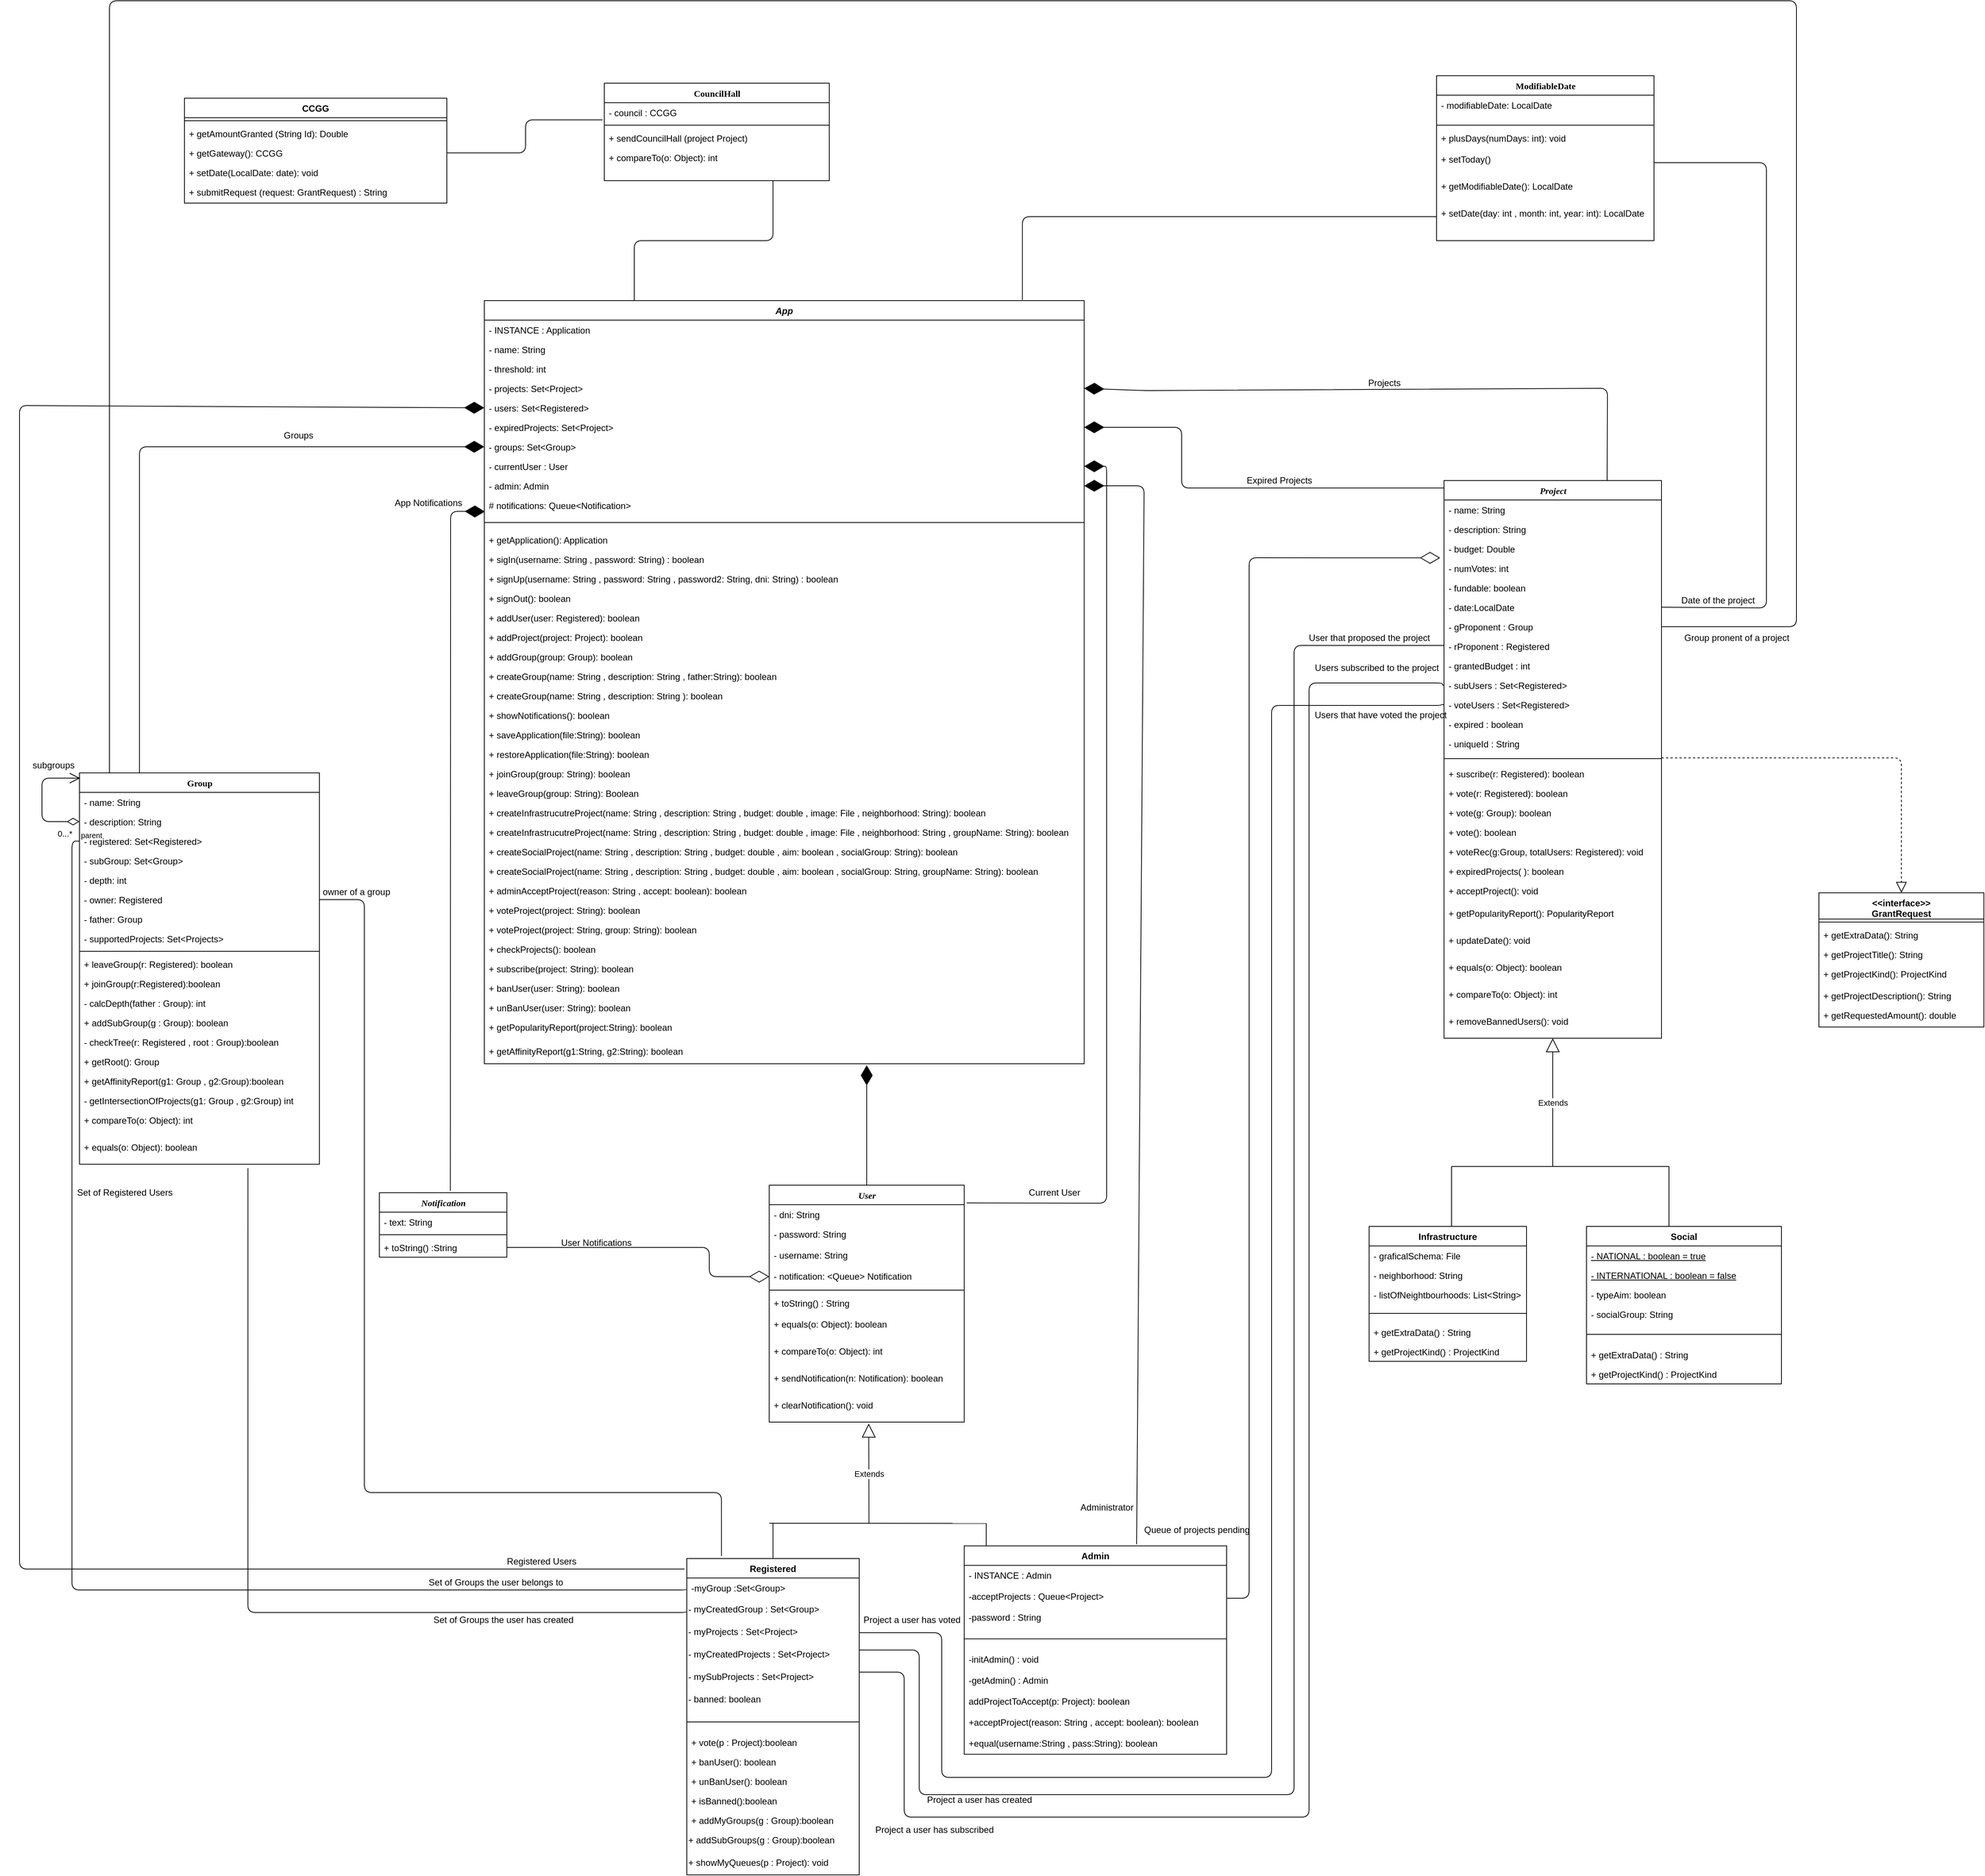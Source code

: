 <mxfile version="12.9.4" type="google"><diagram name="Page-1" id="6133507b-19e7-1e82-6fc7-422aa6c4b21f"><mxGraphModel dx="5369" dy="4277" grid="1" gridSize="10" guides="1" tooltips="1" connect="1" arrows="1" fold="1" page="1" pageScale="1" pageWidth="1100" pageHeight="850" background="#ffffff" math="0" shadow="0"><root><mxCell id="0"/><mxCell id="1" parent="0"/><mxCell id="pQL_fnPwRTaxChhDRRs_-36" value="Extends" style="endArrow=block;endSize=16;endFill=0;html=1;entryX=0.454;entryY=1.187;entryDx=0;entryDy=0;entryPerimeter=0;" parent="1" edge="1"><mxGeometry width="160" relative="1" as="geometry"><mxPoint x="1333" y="831.14" as="sourcePoint"/><mxPoint x="1332.64" y="698.002" as="targetPoint"/></mxGeometry></mxCell><mxCell id="pQL_fnPwRTaxChhDRRs_-38" value="" style="endArrow=none;html=1;" parent="1" edge="1"><mxGeometry width="50" height="50" relative="1" as="geometry"><mxPoint x="1200" y="831" as="sourcePoint"/><mxPoint x="1490" y="831.14" as="targetPoint"/></mxGeometry></mxCell><mxCell id="pQL_fnPwRTaxChhDRRs_-39" value="" style="endArrow=none;html=1;entryX=0.5;entryY=0;entryDx=0;entryDy=0;" parent="1" target="pQL_fnPwRTaxChhDRRs_-33" edge="1"><mxGeometry width="50" height="50" relative="1" as="geometry"><mxPoint x="1205" y="831" as="sourcePoint"/><mxPoint x="1110" y="761.14" as="targetPoint"/></mxGeometry></mxCell><mxCell id="pQL_fnPwRTaxChhDRRs_-40" value="" style="endArrow=none;html=1;entryX=0.5;entryY=0;entryDx=0;entryDy=0;" parent="1" edge="1"><mxGeometry width="50" height="50" relative="1" as="geometry"><mxPoint x="1489.41" y="831.14" as="sourcePoint"/><mxPoint x="1489.41" y="861.14" as="targetPoint"/></mxGeometry></mxCell><mxCell id="pQL_fnPwRTaxChhDRRs_-49" value="" style="endArrow=none;html=1;entryX=0.5;entryY=0;entryDx=0;entryDy=0;" parent="1" edge="1"><mxGeometry width="50" height="50" relative="1" as="geometry"><mxPoint x="2400" y="355" as="sourcePoint"/><mxPoint x="2400.0" y="435" as="targetPoint"/></mxGeometry></mxCell><mxCell id="pQL_fnPwRTaxChhDRRs_-51" value="" style="endArrow=none;html=1;" parent="1" edge="1"><mxGeometry width="50" height="50" relative="1" as="geometry"><mxPoint x="2400" y="355" as="sourcePoint"/><mxPoint x="2110" y="355" as="targetPoint"/></mxGeometry></mxCell><mxCell id="-2kQHEllbu-ICsI_FnwQ-21" value="" style="resizable=0;html=1;align=left;verticalAlign=bottom;labelBackgroundColor=#ffffff;fontSize=10;" parent="1" connectable="0" vertex="1"><mxGeometry x="817" y="224" as="geometry"><mxPoint x="-170.14" y="222" as="offset"/></mxGeometry></mxCell><mxCell id="-2kQHEllbu-ICsI_FnwQ-23" value="" style="resizable=0;html=1;align=left;verticalAlign=bottom;labelBackgroundColor=#ffffff;fontSize=10;" parent="1" connectable="0" vertex="1"><mxGeometry x="1090" y="538" as="geometry"><mxPoint x="-170.14" y="222" as="offset"/></mxGeometry></mxCell><mxCell id="4kFYFHYI2AUw4PvykqHw-6" value="Extends" style="endArrow=block;endSize=16;endFill=0;html=1;entryX=0.5;entryY=1;entryDx=0;entryDy=0;" parent="1" target="pQL_fnPwRTaxChhDRRs_-6" edge="1"><mxGeometry width="160" relative="1" as="geometry"><mxPoint x="2245" y="355" as="sourcePoint"/><mxPoint x="2231" y="265" as="targetPoint"/></mxGeometry></mxCell><mxCell id="4kFYFHYI2AUw4PvykqHw-34" value="" style="endArrow=none;html=1;entryX=0.5;entryY=0;entryDx=0;entryDy=0;" parent="1" edge="1"><mxGeometry width="50" height="50" relative="1" as="geometry"><mxPoint x="2110" y="355" as="sourcePoint"/><mxPoint x="2110" y="435" as="targetPoint"/></mxGeometry></mxCell><mxCell id="4kFYFHYI2AUw4PvykqHw-110" value="" style="endArrow=diamondThin;endFill=1;endSize=24;html=1;exitX=0.25;exitY=0;exitDx=0;exitDy=0;entryX=0;entryY=0.5;entryDx=0;entryDy=0;" parent="1" source="pQL_fnPwRTaxChhDRRs_-11" target="4kFYFHYI2AUw4PvykqHw-77" edge="1"><mxGeometry width="160" relative="1" as="geometry"><mxPoint x="570" y="190" as="sourcePoint"/><mxPoint x="360" y="-750" as="targetPoint"/><Array as="points"><mxPoint x="360" y="-320"/><mxPoint x="360" y="-605"/></Array></mxGeometry></mxCell><mxCell id="4kFYFHYI2AUw4PvykqHw-114" value="" style="endArrow=diamondThin;endFill=1;endSize=24;html=1;exitX=0.5;exitY=0;exitDx=0;exitDy=0;" parent="1" source="78961159f06e98e8-17" edge="1"><mxGeometry width="160" relative="1" as="geometry"><mxPoint x="1230" y="310" as="sourcePoint"/><mxPoint x="1330" y="220" as="targetPoint"/></mxGeometry></mxCell><mxCell id="4kFYFHYI2AUw4PvykqHw-115" value="" style="endArrow=diamondThin;endFill=1;endSize=24;html=1;entryX=1;entryY=0.5;entryDx=0;entryDy=0;exitX=0.75;exitY=0;exitDx=0;exitDy=0;" parent="1" source="pQL_fnPwRTaxChhDRRs_-6" target="4kFYFHYI2AUw4PvykqHw-75" edge="1"><mxGeometry width="160" relative="1" as="geometry"><mxPoint x="1800" y="243" as="sourcePoint"/><mxPoint x="1940" y="-400.0" as="targetPoint"/><Array as="points"><mxPoint x="2318" y="-683"/><mxPoint x="1700" y="-680"/></Array></mxGeometry></mxCell><mxCell id="pQL_fnPwRTaxChhDRRs_-6" value="&lt;i&gt;Project&lt;/i&gt;" style="swimlane;html=1;fontStyle=1;align=center;verticalAlign=top;childLayout=stackLayout;horizontal=1;startSize=26;horizontalStack=0;resizeParent=1;resizeLast=0;collapsible=1;marginBottom=0;swimlaneFillColor=#ffffff;rounded=0;shadow=0;comic=0;labelBackgroundColor=none;strokeWidth=1;fillColor=none;fontFamily=Verdana;fontSize=12" parent="1" vertex="1"><mxGeometry x="2100" y="-560" width="290" height="744" as="geometry"/></mxCell><mxCell id="pQL_fnPwRTaxChhDRRs_-7" value="- name: String" style="text;html=1;strokeColor=none;fillColor=none;align=left;verticalAlign=top;spacingLeft=4;spacingRight=4;whiteSpace=wrap;overflow=hidden;rotatable=0;points=[[0,0.5],[1,0.5]];portConstraint=eastwest;" parent="pQL_fnPwRTaxChhDRRs_-6" vertex="1"><mxGeometry y="26" width="290" height="26" as="geometry"/></mxCell><mxCell id="pQL_fnPwRTaxChhDRRs_-8" value="- description: String" style="text;html=1;strokeColor=none;fillColor=none;align=left;verticalAlign=top;spacingLeft=4;spacingRight=4;whiteSpace=wrap;overflow=hidden;rotatable=0;points=[[0,0.5],[1,0.5]];portConstraint=eastwest;" parent="pQL_fnPwRTaxChhDRRs_-6" vertex="1"><mxGeometry y="52" width="290" height="26" as="geometry"/></mxCell><mxCell id="pQL_fnPwRTaxChhDRRs_-20" value="- budget: Double" style="text;html=1;strokeColor=none;fillColor=none;align=left;verticalAlign=top;spacingLeft=4;spacingRight=4;whiteSpace=wrap;overflow=hidden;rotatable=0;points=[[0,0.5],[1,0.5]];portConstraint=eastwest;" parent="pQL_fnPwRTaxChhDRRs_-6" vertex="1"><mxGeometry y="78" width="290" height="26" as="geometry"/></mxCell><mxCell id="pQL_fnPwRTaxChhDRRs_-27" value="- numVotes: int" style="text;html=1;strokeColor=none;fillColor=none;align=left;verticalAlign=top;spacingLeft=4;spacingRight=4;whiteSpace=wrap;overflow=hidden;rotatable=0;points=[[0,0.5],[1,0.5]];portConstraint=eastwest;" parent="pQL_fnPwRTaxChhDRRs_-6" vertex="1"><mxGeometry y="104" width="290" height="26" as="geometry"/></mxCell><mxCell id="r-IkFItGYwXCH1SLZH8u-4" value="- fundable: boolean" style="text;html=1;strokeColor=none;fillColor=none;align=left;verticalAlign=top;spacingLeft=4;spacingRight=4;whiteSpace=wrap;overflow=hidden;rotatable=0;points=[[0,0.5],[1,0.5]];portConstraint=eastwest;" parent="pQL_fnPwRTaxChhDRRs_-6" vertex="1"><mxGeometry y="130" width="290" height="26" as="geometry"/></mxCell><mxCell id="kSnF0uhV4kIHYymr3Ho9-10" value="- date:LocalDate" style="text;html=1;strokeColor=none;fillColor=none;align=left;verticalAlign=top;spacingLeft=4;spacingRight=4;whiteSpace=wrap;overflow=hidden;rotatable=0;points=[[0,0.5],[1,0.5]];portConstraint=eastwest;" parent="pQL_fnPwRTaxChhDRRs_-6" vertex="1"><mxGeometry y="156" width="290" height="26" as="geometry"/></mxCell><mxCell id="4kFYFHYI2AUw4PvykqHw-2" value="- gProponent : Group" style="text;html=1;strokeColor=none;fillColor=none;align=left;verticalAlign=top;spacingLeft=4;spacingRight=4;whiteSpace=wrap;overflow=hidden;rotatable=0;points=[[0,0.5],[1,0.5]];portConstraint=eastwest;" parent="pQL_fnPwRTaxChhDRRs_-6" vertex="1"><mxGeometry y="182" width="290" height="26" as="geometry"/></mxCell><mxCell id="4kFYFHYI2AUw4PvykqHw-4" value="- rProponent : Registered" style="text;html=1;strokeColor=none;fillColor=none;align=left;verticalAlign=top;spacingLeft=4;spacingRight=4;whiteSpace=wrap;overflow=hidden;rotatable=0;points=[[0,0.5],[1,0.5]];portConstraint=eastwest;" parent="pQL_fnPwRTaxChhDRRs_-6" vertex="1"><mxGeometry y="208" width="290" height="26" as="geometry"/></mxCell><mxCell id="4kFYFHYI2AUw4PvykqHw-3" value="- grantedBudget : int" style="text;html=1;strokeColor=none;fillColor=none;align=left;verticalAlign=top;spacingLeft=4;spacingRight=4;whiteSpace=wrap;overflow=hidden;rotatable=0;points=[[0,0.5],[1,0.5]];portConstraint=eastwest;" parent="pQL_fnPwRTaxChhDRRs_-6" vertex="1"><mxGeometry y="234" width="290" height="26" as="geometry"/></mxCell><mxCell id="4kFYFHYI2AUw4PvykqHw-8" value="- subUsers : Set&amp;lt;Registered&amp;gt;" style="text;html=1;strokeColor=none;fillColor=none;align=left;verticalAlign=top;spacingLeft=4;spacingRight=4;whiteSpace=wrap;overflow=hidden;rotatable=0;points=[[0,0.5],[1,0.5]];portConstraint=eastwest;" parent="pQL_fnPwRTaxChhDRRs_-6" vertex="1"><mxGeometry y="260" width="290" height="26" as="geometry"/></mxCell><mxCell id="4kFYFHYI2AUw4PvykqHw-9" value="- voteUsers : Set&amp;lt;Registered&amp;gt;" style="text;html=1;strokeColor=none;fillColor=none;align=left;verticalAlign=top;spacingLeft=4;spacingRight=4;whiteSpace=wrap;overflow=hidden;rotatable=0;points=[[0,0.5],[1,0.5]];portConstraint=eastwest;" parent="pQL_fnPwRTaxChhDRRs_-6" vertex="1"><mxGeometry y="286" width="290" height="26" as="geometry"/></mxCell><mxCell id="4kFYFHYI2AUw4PvykqHw-10" value="- expired : boolean" style="text;html=1;strokeColor=none;fillColor=none;align=left;verticalAlign=top;spacingLeft=4;spacingRight=4;whiteSpace=wrap;overflow=hidden;rotatable=0;points=[[0,0.5],[1,0.5]];portConstraint=eastwest;" parent="pQL_fnPwRTaxChhDRRs_-6" vertex="1"><mxGeometry y="312" width="290" height="26" as="geometry"/></mxCell><mxCell id="4kFYFHYI2AUw4PvykqHw-11" value="- uniqueId : String" style="text;html=1;strokeColor=none;fillColor=none;align=left;verticalAlign=top;spacingLeft=4;spacingRight=4;whiteSpace=wrap;overflow=hidden;rotatable=0;points=[[0,0.5],[1,0.5]];portConstraint=eastwest;" parent="pQL_fnPwRTaxChhDRRs_-6" vertex="1"><mxGeometry y="338" width="290" height="26" as="geometry"/></mxCell><mxCell id="pQL_fnPwRTaxChhDRRs_-9" value="" style="line;html=1;strokeWidth=1;fillColor=none;align=left;verticalAlign=middle;spacingTop=-1;spacingLeft=3;spacingRight=3;rotatable=0;labelPosition=right;points=[];portConstraint=eastwest;" parent="pQL_fnPwRTaxChhDRRs_-6" vertex="1"><mxGeometry y="364" width="290" height="14" as="geometry"/></mxCell><mxCell id="pQL_fnPwRTaxChhDRRs_-10" value="+ suscribe(r: Registered):&amp;nbsp;boolean" style="text;html=1;strokeColor=none;fillColor=none;align=left;verticalAlign=top;spacingLeft=4;spacingRight=4;whiteSpace=wrap;overflow=hidden;rotatable=0;points=[[0,0.5],[1,0.5]];portConstraint=eastwest;" parent="pQL_fnPwRTaxChhDRRs_-6" vertex="1"><mxGeometry y="378" width="290" height="26" as="geometry"/></mxCell><mxCell id="1JZaHMWSi0dFFFvC0qzC-4" value="+ vote(r: Registered): boolean" style="text;html=1;strokeColor=none;fillColor=none;align=left;verticalAlign=top;spacingLeft=4;spacingRight=4;whiteSpace=wrap;overflow=hidden;rotatable=0;points=[[0,0.5],[1,0.5]];portConstraint=eastwest;" parent="pQL_fnPwRTaxChhDRRs_-6" vertex="1"><mxGeometry y="404" width="290" height="26" as="geometry"/></mxCell><mxCell id="4kFYFHYI2AUw4PvykqHw-13" value="+ vote(g: Group): boolean" style="text;html=1;strokeColor=none;fillColor=none;align=left;verticalAlign=top;spacingLeft=4;spacingRight=4;whiteSpace=wrap;overflow=hidden;rotatable=0;points=[[0,0.5],[1,0.5]];portConstraint=eastwest;" parent="pQL_fnPwRTaxChhDRRs_-6" vertex="1"><mxGeometry y="430" width="290" height="26" as="geometry"/></mxCell><mxCell id="4kFYFHYI2AUw4PvykqHw-12" value="+ vote(): boolean" style="text;html=1;strokeColor=none;fillColor=none;align=left;verticalAlign=top;spacingLeft=4;spacingRight=4;whiteSpace=wrap;overflow=hidden;rotatable=0;points=[[0,0.5],[1,0.5]];portConstraint=eastwest;" parent="pQL_fnPwRTaxChhDRRs_-6" vertex="1"><mxGeometry y="456" width="290" height="26" as="geometry"/></mxCell><mxCell id="4kFYFHYI2AUw4PvykqHw-14" value="+ voteRec(g:Group, totalUsers: Registered): void" style="text;html=1;strokeColor=none;fillColor=none;align=left;verticalAlign=top;spacingLeft=4;spacingRight=4;whiteSpace=wrap;overflow=hidden;rotatable=0;points=[[0,0.5],[1,0.5]];portConstraint=eastwest;" parent="pQL_fnPwRTaxChhDRRs_-6" vertex="1"><mxGeometry y="482" width="290" height="26" as="geometry"/></mxCell><mxCell id="-2kQHEllbu-ICsI_FnwQ-31" value="+ expiredProjects( ): boolean" style="text;strokeColor=none;fillColor=none;align=left;verticalAlign=top;spacingLeft=4;spacingRight=4;overflow=hidden;rotatable=0;points=[[0,0.5],[1,0.5]];portConstraint=eastwest;" parent="pQL_fnPwRTaxChhDRRs_-6" vertex="1"><mxGeometry y="508" width="290" height="26" as="geometry"/></mxCell><mxCell id="1JZaHMWSi0dFFFvC0qzC-7" value="+ acceptProject(): void" style="text;strokeColor=none;fillColor=none;align=left;verticalAlign=top;spacingLeft=4;spacingRight=4;overflow=hidden;rotatable=0;points=[[0,0.5],[1,0.5]];portConstraint=eastwest;" parent="pQL_fnPwRTaxChhDRRs_-6" vertex="1"><mxGeometry y="534" width="290" height="30" as="geometry"/></mxCell><mxCell id="nAZfWNYAo33rOsJtw6sN-2" value="+ getPopularityReport(): PopularityReport" style="text;strokeColor=none;fillColor=none;align=left;verticalAlign=top;spacingLeft=4;spacingRight=4;overflow=hidden;rotatable=0;points=[[0,0.5],[1,0.5]];portConstraint=eastwest;" parent="pQL_fnPwRTaxChhDRRs_-6" vertex="1"><mxGeometry y="564" width="290" height="36" as="geometry"/></mxCell><mxCell id="4kFYFHYI2AUw4PvykqHw-15" value="+ updateDate(): void" style="text;strokeColor=none;fillColor=none;align=left;verticalAlign=top;spacingLeft=4;spacingRight=4;overflow=hidden;rotatable=0;points=[[0,0.5],[1,0.5]];portConstraint=eastwest;" parent="pQL_fnPwRTaxChhDRRs_-6" vertex="1"><mxGeometry y="600" width="290" height="36" as="geometry"/></mxCell><mxCell id="4kFYFHYI2AUw4PvykqHw-16" value="+ equals(o: Object): boolean" style="text;strokeColor=none;fillColor=none;align=left;verticalAlign=top;spacingLeft=4;spacingRight=4;overflow=hidden;rotatable=0;points=[[0,0.5],[1,0.5]];portConstraint=eastwest;" parent="pQL_fnPwRTaxChhDRRs_-6" vertex="1"><mxGeometry y="636" width="290" height="36" as="geometry"/></mxCell><mxCell id="4kFYFHYI2AUw4PvykqHw-17" value="+ compareTo(o: Object): int" style="text;strokeColor=none;fillColor=none;align=left;verticalAlign=top;spacingLeft=4;spacingRight=4;overflow=hidden;rotatable=0;points=[[0,0.5],[1,0.5]];portConstraint=eastwest;" parent="pQL_fnPwRTaxChhDRRs_-6" vertex="1"><mxGeometry y="672" width="290" height="36" as="geometry"/></mxCell><mxCell id="4kFYFHYI2AUw4PvykqHw-18" value="+ removeBannedUsers(): void" style="text;strokeColor=none;fillColor=none;align=left;verticalAlign=top;spacingLeft=4;spacingRight=4;overflow=hidden;rotatable=0;points=[[0,0.5],[1,0.5]];portConstraint=eastwest;" parent="pQL_fnPwRTaxChhDRRs_-6" vertex="1"><mxGeometry y="708" width="290" height="36" as="geometry"/></mxCell><mxCell id="pQL_fnPwRTaxChhDRRs_-44" value="Infrastructure" style="swimlane;fontStyle=1;align=center;verticalAlign=top;childLayout=stackLayout;horizontal=1;startSize=26;horizontalStack=0;resizeParent=1;resizeParentMax=0;resizeLast=0;collapsible=1;marginBottom=0;" parent="1" vertex="1"><mxGeometry x="2000" y="435" width="210" height="180" as="geometry"/></mxCell><mxCell id="pQL_fnPwRTaxChhDRRs_-52" value="- graficalSchema: File" style="text;html=1;strokeColor=none;fillColor=none;align=left;verticalAlign=top;spacingLeft=4;spacingRight=4;whiteSpace=wrap;overflow=hidden;rotatable=0;points=[[0,0.5],[1,0.5]];portConstraint=eastwest;" parent="pQL_fnPwRTaxChhDRRs_-44" vertex="1"><mxGeometry y="26" width="210" height="26" as="geometry"/></mxCell><mxCell id="4kFYFHYI2AUw4PvykqHw-31" value="- neighborhood: String" style="text;html=1;strokeColor=none;fillColor=none;align=left;verticalAlign=top;spacingLeft=4;spacingRight=4;whiteSpace=wrap;overflow=hidden;rotatable=0;points=[[0,0.5],[1,0.5]];portConstraint=eastwest;" parent="pQL_fnPwRTaxChhDRRs_-44" vertex="1"><mxGeometry y="52" width="210" height="26" as="geometry"/></mxCell><mxCell id="pQL_fnPwRTaxChhDRRs_-53" value="- listOfNeightbourhoods: List&amp;lt;String&amp;gt;" style="text;html=1;strokeColor=none;fillColor=none;align=left;verticalAlign=top;spacingLeft=4;spacingRight=4;whiteSpace=wrap;overflow=hidden;rotatable=0;points=[[0,0.5],[1,0.5]];portConstraint=eastwest;" parent="pQL_fnPwRTaxChhDRRs_-44" vertex="1"><mxGeometry y="78" width="210" height="26" as="geometry"/></mxCell><mxCell id="pQL_fnPwRTaxChhDRRs_-45" value="" style="line;strokeWidth=1;fillColor=none;align=left;verticalAlign=middle;spacingTop=-1;spacingLeft=3;spacingRight=3;rotatable=0;labelPosition=right;points=[];portConstraint=eastwest;" parent="pQL_fnPwRTaxChhDRRs_-44" vertex="1"><mxGeometry y="104" width="210" height="24" as="geometry"/></mxCell><mxCell id="4kFYFHYI2AUw4PvykqHw-32" value="+ getExtraData() : String" style="text;html=1;strokeColor=none;fillColor=none;align=left;verticalAlign=top;spacingLeft=4;spacingRight=4;whiteSpace=wrap;overflow=hidden;rotatable=0;points=[[0,0.5],[1,0.5]];portConstraint=eastwest;" parent="pQL_fnPwRTaxChhDRRs_-44" vertex="1"><mxGeometry y="128" width="210" height="26" as="geometry"/></mxCell><mxCell id="4kFYFHYI2AUw4PvykqHw-33" value="+ getProjectKind() : ProjectKind" style="text;html=1;strokeColor=none;fillColor=none;align=left;verticalAlign=top;spacingLeft=4;spacingRight=4;whiteSpace=wrap;overflow=hidden;rotatable=0;points=[[0,0.5],[1,0.5]];portConstraint=eastwest;" parent="pQL_fnPwRTaxChhDRRs_-44" vertex="1"><mxGeometry y="154" width="210" height="26" as="geometry"/></mxCell><mxCell id="pQL_fnPwRTaxChhDRRs_-41" value="Social&#10;" style="swimlane;fontStyle=1;align=center;verticalAlign=top;childLayout=stackLayout;horizontal=1;startSize=26;horizontalStack=0;resizeParent=1;resizeParentMax=0;resizeLast=0;collapsible=1;marginBottom=0;" parent="1" vertex="1"><mxGeometry x="2290" y="435" width="260" height="210" as="geometry"/></mxCell><mxCell id="4kFYFHYI2AUw4PvykqHw-29" value="&lt;u&gt;- NATIONAL : boolean = true&lt;/u&gt;" style="text;html=1;strokeColor=none;fillColor=none;align=left;verticalAlign=top;spacingLeft=4;spacingRight=4;whiteSpace=wrap;overflow=hidden;rotatable=0;points=[[0,0.5],[1,0.5]];portConstraint=eastwest;" parent="pQL_fnPwRTaxChhDRRs_-41" vertex="1"><mxGeometry y="26" width="260" height="26" as="geometry"/></mxCell><mxCell id="4kFYFHYI2AUw4PvykqHw-30" value="&lt;u&gt;- INTERNATIONAL : boolean = false&lt;/u&gt;" style="text;html=1;strokeColor=none;fillColor=none;align=left;verticalAlign=top;spacingLeft=4;spacingRight=4;whiteSpace=wrap;overflow=hidden;rotatable=0;points=[[0,0.5],[1,0.5]];portConstraint=eastwest;" parent="pQL_fnPwRTaxChhDRRs_-41" vertex="1"><mxGeometry y="52" width="260" height="26" as="geometry"/></mxCell><mxCell id="4kFYFHYI2AUw4PvykqHw-26" value="- typeAim: boolean" style="text;html=1;strokeColor=none;fillColor=none;align=left;verticalAlign=top;spacingLeft=4;spacingRight=4;whiteSpace=wrap;overflow=hidden;rotatable=0;points=[[0,0.5],[1,0.5]];portConstraint=eastwest;" parent="pQL_fnPwRTaxChhDRRs_-41" vertex="1"><mxGeometry y="78" width="260" height="26" as="geometry"/></mxCell><mxCell id="4kFYFHYI2AUw4PvykqHw-25" value="- socialGroup: String" style="text;html=1;strokeColor=none;fillColor=none;align=left;verticalAlign=top;spacingLeft=4;spacingRight=4;whiteSpace=wrap;overflow=hidden;rotatable=0;points=[[0,0.5],[1,0.5]];portConstraint=eastwest;" parent="pQL_fnPwRTaxChhDRRs_-41" vertex="1"><mxGeometry y="104" width="260" height="26" as="geometry"/></mxCell><mxCell id="pQL_fnPwRTaxChhDRRs_-42" value="" style="line;strokeWidth=1;fillColor=none;align=left;verticalAlign=middle;spacingTop=-1;spacingLeft=3;spacingRight=3;rotatable=0;labelPosition=right;points=[];portConstraint=eastwest;" parent="pQL_fnPwRTaxChhDRRs_-41" vertex="1"><mxGeometry y="130" width="260" height="28" as="geometry"/></mxCell><mxCell id="4kFYFHYI2AUw4PvykqHw-27" value="+ getExtraData() : String" style="text;html=1;strokeColor=none;fillColor=none;align=left;verticalAlign=top;spacingLeft=4;spacingRight=4;whiteSpace=wrap;overflow=hidden;rotatable=0;points=[[0,0.5],[1,0.5]];portConstraint=eastwest;" parent="pQL_fnPwRTaxChhDRRs_-41" vertex="1"><mxGeometry y="158" width="260" height="26" as="geometry"/></mxCell><mxCell id="4kFYFHYI2AUw4PvykqHw-28" value="+ getProjectKind() : ProjectKind" style="text;html=1;strokeColor=none;fillColor=none;align=left;verticalAlign=top;spacingLeft=4;spacingRight=4;whiteSpace=wrap;overflow=hidden;rotatable=0;points=[[0,0.5],[1,0.5]];portConstraint=eastwest;" parent="pQL_fnPwRTaxChhDRRs_-41" vertex="1"><mxGeometry y="184" width="260" height="26" as="geometry"/></mxCell><mxCell id="pQL_fnPwRTaxChhDRRs_-59" value="App" style="swimlane;fontStyle=3;align=center;verticalAlign=top;childLayout=stackLayout;horizontal=1;startSize=26;horizontalStack=0;resizeParent=1;resizeParentMax=0;resizeLast=0;collapsible=1;marginBottom=0;" parent="1" vertex="1"><mxGeometry x="820" y="-800" width="800" height="1018" as="geometry"/></mxCell><mxCell id="pQL_fnPwRTaxChhDRRs_-60" value="- INSTANCE : Application" style="text;strokeColor=none;fillColor=none;align=left;verticalAlign=top;spacingLeft=4;spacingRight=4;overflow=hidden;rotatable=0;points=[[0,0.5],[1,0.5]];portConstraint=eastwest;" parent="pQL_fnPwRTaxChhDRRs_-59" vertex="1"><mxGeometry y="26" width="800" height="26" as="geometry"/></mxCell><mxCell id="1JZaHMWSi0dFFFvC0qzC-3" value="- name: String" style="text;strokeColor=none;fillColor=none;align=left;verticalAlign=top;spacingLeft=4;spacingRight=4;overflow=hidden;rotatable=0;points=[[0,0.5],[1,0.5]];portConstraint=eastwest;" parent="pQL_fnPwRTaxChhDRRs_-59" vertex="1"><mxGeometry y="52" width="800" height="26" as="geometry"/></mxCell><mxCell id="4kFYFHYI2AUw4PvykqHw-74" value="- threshold: int" style="text;strokeColor=none;fillColor=none;align=left;verticalAlign=top;spacingLeft=4;spacingRight=4;overflow=hidden;rotatable=0;points=[[0,0.5],[1,0.5]];portConstraint=eastwest;" parent="pQL_fnPwRTaxChhDRRs_-59" vertex="1"><mxGeometry y="78" width="800" height="26" as="geometry"/></mxCell><mxCell id="4kFYFHYI2AUw4PvykqHw-75" value="- projects: Set&lt;Project&gt;" style="text;strokeColor=none;fillColor=none;align=left;verticalAlign=top;spacingLeft=4;spacingRight=4;overflow=hidden;rotatable=0;points=[[0,0.5],[1,0.5]];portConstraint=eastwest;" parent="pQL_fnPwRTaxChhDRRs_-59" vertex="1"><mxGeometry y="104" width="800" height="26" as="geometry"/></mxCell><mxCell id="AVMqsORjte3WwVFL2FNu-30" value="- users: Set&lt;Registered&gt;" style="text;strokeColor=none;fillColor=none;align=left;verticalAlign=top;spacingLeft=4;spacingRight=4;overflow=hidden;rotatable=0;points=[[0,0.5],[1,0.5]];portConstraint=eastwest;" parent="pQL_fnPwRTaxChhDRRs_-59" vertex="1"><mxGeometry y="130" width="800" height="26" as="geometry"/></mxCell><mxCell id="4kFYFHYI2AUw4PvykqHw-76" value="- expiredProjects: Set&lt;Project&gt;" style="text;strokeColor=none;fillColor=none;align=left;verticalAlign=top;spacingLeft=4;spacingRight=4;overflow=hidden;rotatable=0;points=[[0,0.5],[1,0.5]];portConstraint=eastwest;" parent="pQL_fnPwRTaxChhDRRs_-59" vertex="1"><mxGeometry y="156" width="800" height="26" as="geometry"/></mxCell><mxCell id="4kFYFHYI2AUw4PvykqHw-77" value="- groups: Set&lt;Group&gt;" style="text;strokeColor=none;fillColor=none;align=left;verticalAlign=top;spacingLeft=4;spacingRight=4;overflow=hidden;rotatable=0;points=[[0,0.5],[1,0.5]];portConstraint=eastwest;" parent="pQL_fnPwRTaxChhDRRs_-59" vertex="1"><mxGeometry y="182" width="800" height="26" as="geometry"/></mxCell><mxCell id="4kFYFHYI2AUw4PvykqHw-78" value="- currentUser : User" style="text;strokeColor=none;fillColor=none;align=left;verticalAlign=top;spacingLeft=4;spacingRight=4;overflow=hidden;rotatable=0;points=[[0,0.5],[1,0.5]];portConstraint=eastwest;" parent="pQL_fnPwRTaxChhDRRs_-59" vertex="1"><mxGeometry y="208" width="800" height="26" as="geometry"/></mxCell><mxCell id="4kFYFHYI2AUw4PvykqHw-79" value="- admin: Admin" style="text;strokeColor=none;fillColor=none;align=left;verticalAlign=top;spacingLeft=4;spacingRight=4;overflow=hidden;rotatable=0;points=[[0,0.5],[1,0.5]];portConstraint=eastwest;" parent="pQL_fnPwRTaxChhDRRs_-59" vertex="1"><mxGeometry y="234" width="800" height="26" as="geometry"/></mxCell><mxCell id="4kFYFHYI2AUw4PvykqHw-80" value="# notifications: Queue&lt;Notification&gt;" style="text;strokeColor=none;fillColor=none;align=left;verticalAlign=top;spacingLeft=4;spacingRight=4;overflow=hidden;rotatable=0;points=[[0,0.5],[1,0.5]];portConstraint=eastwest;" parent="pQL_fnPwRTaxChhDRRs_-59" vertex="1"><mxGeometry y="260" width="800" height="26" as="geometry"/></mxCell><mxCell id="pQL_fnPwRTaxChhDRRs_-61" value="" style="line;strokeWidth=1;fillColor=none;align=left;verticalAlign=middle;spacingTop=-1;spacingLeft=3;spacingRight=3;rotatable=0;labelPosition=right;points=[];portConstraint=eastwest;" parent="pQL_fnPwRTaxChhDRRs_-59" vertex="1"><mxGeometry y="286" width="800" height="20" as="geometry"/></mxCell><mxCell id="4kFYFHYI2AUw4PvykqHw-85" value="+ getApplication(): Application" style="text;strokeColor=none;fillColor=none;align=left;verticalAlign=top;spacingLeft=4;spacingRight=4;overflow=hidden;rotatable=0;points=[[0,0.5],[1,0.5]];portConstraint=eastwest;" parent="pQL_fnPwRTaxChhDRRs_-59" vertex="1"><mxGeometry y="306" width="800" height="26" as="geometry"/></mxCell><mxCell id="pQL_fnPwRTaxChhDRRs_-62" value="+ sigIn(username: String , password: String) : boolean" style="text;strokeColor=none;fillColor=none;align=left;verticalAlign=top;spacingLeft=4;spacingRight=4;overflow=hidden;rotatable=0;points=[[0,0.5],[1,0.5]];portConstraint=eastwest;" parent="pQL_fnPwRTaxChhDRRs_-59" vertex="1"><mxGeometry y="332" width="800" height="26" as="geometry"/></mxCell><mxCell id="-2kQHEllbu-ICsI_FnwQ-24" value="+ signUp(username: String , password: String , password2: String, dni: String) : boolean" style="text;strokeColor=none;fillColor=none;align=left;verticalAlign=top;spacingLeft=4;spacingRight=4;overflow=hidden;rotatable=0;points=[[0,0.5],[1,0.5]];portConstraint=eastwest;" parent="pQL_fnPwRTaxChhDRRs_-59" vertex="1"><mxGeometry y="358" width="800" height="26" as="geometry"/></mxCell><mxCell id="4kFYFHYI2AUw4PvykqHw-90" value="+ signOut(): boolean" style="text;strokeColor=none;fillColor=none;align=left;verticalAlign=top;spacingLeft=4;spacingRight=4;overflow=hidden;rotatable=0;points=[[0,0.5],[1,0.5]];portConstraint=eastwest;" parent="pQL_fnPwRTaxChhDRRs_-59" vertex="1"><mxGeometry y="384" width="800" height="26" as="geometry"/></mxCell><mxCell id="4kFYFHYI2AUw4PvykqHw-86" value="+ addUser(user: Registered): boolean" style="text;strokeColor=none;fillColor=none;align=left;verticalAlign=top;spacingLeft=4;spacingRight=4;overflow=hidden;rotatable=0;points=[[0,0.5],[1,0.5]];portConstraint=eastwest;" parent="pQL_fnPwRTaxChhDRRs_-59" vertex="1"><mxGeometry y="410" width="800" height="26" as="geometry"/></mxCell><mxCell id="4kFYFHYI2AUw4PvykqHw-87" value="+ addProject(project: Project): boolean" style="text;strokeColor=none;fillColor=none;align=left;verticalAlign=top;spacingLeft=4;spacingRight=4;overflow=hidden;rotatable=0;points=[[0,0.5],[1,0.5]];portConstraint=eastwest;" parent="pQL_fnPwRTaxChhDRRs_-59" vertex="1"><mxGeometry y="436" width="800" height="26" as="geometry"/></mxCell><mxCell id="4kFYFHYI2AUw4PvykqHw-88" value="+ addGroup(group: Group): boolean" style="text;strokeColor=none;fillColor=none;align=left;verticalAlign=top;spacingLeft=4;spacingRight=4;overflow=hidden;rotatable=0;points=[[0,0.5],[1,0.5]];portConstraint=eastwest;" parent="pQL_fnPwRTaxChhDRRs_-59" vertex="1"><mxGeometry y="462" width="800" height="26" as="geometry"/></mxCell><mxCell id="4kFYFHYI2AUw4PvykqHw-89" value="+ createGroup(name: String , description: String , father:String): boolean" style="text;strokeColor=none;fillColor=none;align=left;verticalAlign=top;spacingLeft=4;spacingRight=4;overflow=hidden;rotatable=0;points=[[0,0.5],[1,0.5]];portConstraint=eastwest;" parent="pQL_fnPwRTaxChhDRRs_-59" vertex="1"><mxGeometry y="488" width="800" height="26" as="geometry"/></mxCell><mxCell id="4kFYFHYI2AUw4PvykqHw-91" value="+ createGroup(name: String , description: String ): boolean" style="text;strokeColor=none;fillColor=none;align=left;verticalAlign=top;spacingLeft=4;spacingRight=4;overflow=hidden;rotatable=0;points=[[0,0.5],[1,0.5]];portConstraint=eastwest;" parent="pQL_fnPwRTaxChhDRRs_-59" vertex="1"><mxGeometry y="514" width="800" height="26" as="geometry"/></mxCell><mxCell id="4kFYFHYI2AUw4PvykqHw-92" value="+ showNotifications(): boolean" style="text;strokeColor=none;fillColor=none;align=left;verticalAlign=top;spacingLeft=4;spacingRight=4;overflow=hidden;rotatable=0;points=[[0,0.5],[1,0.5]];portConstraint=eastwest;" parent="pQL_fnPwRTaxChhDRRs_-59" vertex="1"><mxGeometry y="540" width="800" height="26" as="geometry"/></mxCell><mxCell id="4kFYFHYI2AUw4PvykqHw-93" value="+ saveApplication(file:String): boolean" style="text;strokeColor=none;fillColor=none;align=left;verticalAlign=top;spacingLeft=4;spacingRight=4;overflow=hidden;rotatable=0;points=[[0,0.5],[1,0.5]];portConstraint=eastwest;" parent="pQL_fnPwRTaxChhDRRs_-59" vertex="1"><mxGeometry y="566" width="800" height="26" as="geometry"/></mxCell><mxCell id="4kFYFHYI2AUw4PvykqHw-94" value="+ restoreApplication(file:String): boolean" style="text;strokeColor=none;fillColor=none;align=left;verticalAlign=top;spacingLeft=4;spacingRight=4;overflow=hidden;rotatable=0;points=[[0,0.5],[1,0.5]];portConstraint=eastwest;" parent="pQL_fnPwRTaxChhDRRs_-59" vertex="1"><mxGeometry y="592" width="800" height="26" as="geometry"/></mxCell><mxCell id="4kFYFHYI2AUw4PvykqHw-95" value="+ joinGroup(group: String): boolean" style="text;strokeColor=none;fillColor=none;align=left;verticalAlign=top;spacingLeft=4;spacingRight=4;overflow=hidden;rotatable=0;points=[[0,0.5],[1,0.5]];portConstraint=eastwest;" parent="pQL_fnPwRTaxChhDRRs_-59" vertex="1"><mxGeometry y="618" width="800" height="26" as="geometry"/></mxCell><mxCell id="4kFYFHYI2AUw4PvykqHw-96" value="+ leaveGroup(group: String): Boolean" style="text;strokeColor=none;fillColor=none;align=left;verticalAlign=top;spacingLeft=4;spacingRight=4;overflow=hidden;rotatable=0;points=[[0,0.5],[1,0.5]];portConstraint=eastwest;" parent="pQL_fnPwRTaxChhDRRs_-59" vertex="1"><mxGeometry y="644" width="800" height="26" as="geometry"/></mxCell><mxCell id="4kFYFHYI2AUw4PvykqHw-97" value="+ createInfrastrucutreProject(name: String , description: String , budget: double , image: File , neighborhood: String): boolean" style="text;strokeColor=none;fillColor=none;align=left;verticalAlign=top;spacingLeft=4;spacingRight=4;overflow=hidden;rotatable=0;points=[[0,0.5],[1,0.5]];portConstraint=eastwest;" parent="pQL_fnPwRTaxChhDRRs_-59" vertex="1"><mxGeometry y="670" width="800" height="26" as="geometry"/></mxCell><mxCell id="4kFYFHYI2AUw4PvykqHw-98" value="+ createInfrastrucutreProject(name: String , description: String , budget: double , image: File , neighborhood: String , groupName: String): boolean" style="text;strokeColor=none;fillColor=none;align=left;verticalAlign=top;spacingLeft=4;spacingRight=4;overflow=hidden;rotatable=0;points=[[0,0.5],[1,0.5]];portConstraint=eastwest;" parent="pQL_fnPwRTaxChhDRRs_-59" vertex="1"><mxGeometry y="696" width="800" height="26" as="geometry"/></mxCell><mxCell id="4kFYFHYI2AUw4PvykqHw-99" value="+ createSocialProject(name: String , description: String , budget: double , aim: boolean , socialGroup: String): boolean" style="text;strokeColor=none;fillColor=none;align=left;verticalAlign=top;spacingLeft=4;spacingRight=4;overflow=hidden;rotatable=0;points=[[0,0.5],[1,0.5]];portConstraint=eastwest;" parent="pQL_fnPwRTaxChhDRRs_-59" vertex="1"><mxGeometry y="722" width="800" height="26" as="geometry"/></mxCell><mxCell id="4kFYFHYI2AUw4PvykqHw-100" value="+ createSocialProject(name: String , description: String , budget: double , aim: boolean , socialGroup: String, groupName: String): boolean" style="text;strokeColor=none;fillColor=none;align=left;verticalAlign=top;spacingLeft=4;spacingRight=4;overflow=hidden;rotatable=0;points=[[0,0.5],[1,0.5]];portConstraint=eastwest;" parent="pQL_fnPwRTaxChhDRRs_-59" vertex="1"><mxGeometry y="748" width="800" height="26" as="geometry"/></mxCell><mxCell id="4kFYFHYI2AUw4PvykqHw-101" value="+ adminAcceptProject(reason: String , accept: boolean): boolean" style="text;strokeColor=none;fillColor=none;align=left;verticalAlign=top;spacingLeft=4;spacingRight=4;overflow=hidden;rotatable=0;points=[[0,0.5],[1,0.5]];portConstraint=eastwest;" parent="pQL_fnPwRTaxChhDRRs_-59" vertex="1"><mxGeometry y="774" width="800" height="26" as="geometry"/></mxCell><mxCell id="4kFYFHYI2AUw4PvykqHw-102" value="+ voteProject(project: String): boolean" style="text;strokeColor=none;fillColor=none;align=left;verticalAlign=top;spacingLeft=4;spacingRight=4;overflow=hidden;rotatable=0;points=[[0,0.5],[1,0.5]];portConstraint=eastwest;" parent="pQL_fnPwRTaxChhDRRs_-59" vertex="1"><mxGeometry y="800" width="800" height="26" as="geometry"/></mxCell><mxCell id="4kFYFHYI2AUw4PvykqHw-103" value="+ voteProject(project: String, group: String): boolean" style="text;strokeColor=none;fillColor=none;align=left;verticalAlign=top;spacingLeft=4;spacingRight=4;overflow=hidden;rotatable=0;points=[[0,0.5],[1,0.5]];portConstraint=eastwest;" parent="pQL_fnPwRTaxChhDRRs_-59" vertex="1"><mxGeometry y="826" width="800" height="26" as="geometry"/></mxCell><mxCell id="4kFYFHYI2AUw4PvykqHw-104" value="+ checkProjects(): boolean" style="text;strokeColor=none;fillColor=none;align=left;verticalAlign=top;spacingLeft=4;spacingRight=4;overflow=hidden;rotatable=0;points=[[0,0.5],[1,0.5]];portConstraint=eastwest;" parent="pQL_fnPwRTaxChhDRRs_-59" vertex="1"><mxGeometry y="852" width="800" height="26" as="geometry"/></mxCell><mxCell id="4kFYFHYI2AUw4PvykqHw-105" value="+ subscribe(project: String): boolean" style="text;strokeColor=none;fillColor=none;align=left;verticalAlign=top;spacingLeft=4;spacingRight=4;overflow=hidden;rotatable=0;points=[[0,0.5],[1,0.5]];portConstraint=eastwest;" parent="pQL_fnPwRTaxChhDRRs_-59" vertex="1"><mxGeometry y="878" width="800" height="26" as="geometry"/></mxCell><mxCell id="4kFYFHYI2AUw4PvykqHw-106" value="+ banUser(user: String): boolean" style="text;strokeColor=none;fillColor=none;align=left;verticalAlign=top;spacingLeft=4;spacingRight=4;overflow=hidden;rotatable=0;points=[[0,0.5],[1,0.5]];portConstraint=eastwest;" parent="pQL_fnPwRTaxChhDRRs_-59" vertex="1"><mxGeometry y="904" width="800" height="26" as="geometry"/></mxCell><mxCell id="4kFYFHYI2AUw4PvykqHw-107" value="+ unBanUser(user: String): boolean" style="text;strokeColor=none;fillColor=none;align=left;verticalAlign=top;spacingLeft=4;spacingRight=4;overflow=hidden;rotatable=0;points=[[0,0.5],[1,0.5]];portConstraint=eastwest;" parent="pQL_fnPwRTaxChhDRRs_-59" vertex="1"><mxGeometry y="930" width="800" height="26" as="geometry"/></mxCell><mxCell id="4kFYFHYI2AUw4PvykqHw-108" value="+ getPopularityReport(project:String): boolean" style="text;strokeColor=none;fillColor=none;align=left;verticalAlign=top;spacingLeft=4;spacingRight=4;overflow=hidden;rotatable=0;points=[[0,0.5],[1,0.5]];portConstraint=eastwest;" parent="pQL_fnPwRTaxChhDRRs_-59" vertex="1"><mxGeometry y="956" width="800" height="32" as="geometry"/></mxCell><mxCell id="4kFYFHYI2AUw4PvykqHw-109" value="+ getAffinityReport(g1:String, g2:String): boolean" style="text;strokeColor=none;fillColor=none;align=left;verticalAlign=top;spacingLeft=4;spacingRight=4;overflow=hidden;rotatable=0;points=[[0,0.5],[1,0.5]];portConstraint=eastwest;" parent="pQL_fnPwRTaxChhDRRs_-59" vertex="1"><mxGeometry y="988" width="800" height="30" as="geometry"/></mxCell><mxCell id="pQL_fnPwRTaxChhDRRs_-33" value="Registered" style="swimlane;fontStyle=1;align=center;verticalAlign=top;childLayout=stackLayout;horizontal=1;startSize=26;horizontalStack=0;resizeParent=1;resizeParentMax=0;resizeLast=0;collapsible=1;marginBottom=0;" parent="1" vertex="1"><mxGeometry x="1090" y="878" width="230" height="422" as="geometry"/></mxCell><mxCell id="4kFYFHYI2AUw4PvykqHw-35" value="-myGroup :Set&amp;lt;Group&amp;gt;" style="text;html=1;strokeColor=none;fillColor=none;align=left;verticalAlign=top;spacingLeft=4;spacingRight=4;whiteSpace=wrap;overflow=hidden;rotatable=0;points=[[0,0.5],[1,0.5]];portConstraint=eastwest;" parent="pQL_fnPwRTaxChhDRRs_-33" vertex="1"><mxGeometry y="26" width="230" height="28" as="geometry"/></mxCell><mxCell id="4kFYFHYI2AUw4PvykqHw-36" value="- myCreatedGroup : Set&amp;lt;Group&amp;gt;" style="text;html=1;" parent="pQL_fnPwRTaxChhDRRs_-33" vertex="1"><mxGeometry y="54" width="230" height="30" as="geometry"/></mxCell><mxCell id="4kFYFHYI2AUw4PvykqHw-37" value="- myProjects : Set&amp;lt;Project&amp;gt;" style="text;html=1;" parent="pQL_fnPwRTaxChhDRRs_-33" vertex="1"><mxGeometry y="84" width="230" height="30" as="geometry"/></mxCell><mxCell id="4kFYFHYI2AUw4PvykqHw-38" value="- myCreatedProjects : Set&amp;lt;Project&amp;gt;" style="text;html=1;" parent="pQL_fnPwRTaxChhDRRs_-33" vertex="1"><mxGeometry y="114" width="230" height="30" as="geometry"/></mxCell><mxCell id="4kFYFHYI2AUw4PvykqHw-39" value="- mySubProjects : Set&amp;lt;Project&amp;gt;" style="text;html=1;" parent="pQL_fnPwRTaxChhDRRs_-33" vertex="1"><mxGeometry y="144" width="230" height="30" as="geometry"/></mxCell><mxCell id="4kFYFHYI2AUw4PvykqHw-40" value="- banned: boolean" style="text;html=1;" parent="pQL_fnPwRTaxChhDRRs_-33" vertex="1"><mxGeometry y="174" width="230" height="30" as="geometry"/></mxCell><mxCell id="pQL_fnPwRTaxChhDRRs_-34" value="" style="line;strokeWidth=1;fillColor=none;align=left;verticalAlign=middle;spacingTop=-1;spacingLeft=3;spacingRight=3;rotatable=0;labelPosition=right;points=[];portConstraint=eastwest;" parent="pQL_fnPwRTaxChhDRRs_-33" vertex="1"><mxGeometry y="204" width="230" height="28" as="geometry"/></mxCell><mxCell id="r-IkFItGYwXCH1SLZH8u-2" value="+ vote(p : Project):boolean" style="text;strokeColor=none;fillColor=none;align=left;verticalAlign=top;spacingLeft=4;spacingRight=4;overflow=hidden;rotatable=0;points=[[0,0.5],[1,0.5]];portConstraint=eastwest;" parent="pQL_fnPwRTaxChhDRRs_-33" vertex="1"><mxGeometry y="232" width="230" height="26" as="geometry"/></mxCell><mxCell id="4kFYFHYI2AUw4PvykqHw-41" value="+ banUser(): boolean" style="text;strokeColor=none;fillColor=none;align=left;verticalAlign=top;spacingLeft=4;spacingRight=4;overflow=hidden;rotatable=0;points=[[0,0.5],[1,0.5]];portConstraint=eastwest;" parent="pQL_fnPwRTaxChhDRRs_-33" vertex="1"><mxGeometry y="258" width="230" height="26" as="geometry"/></mxCell><mxCell id="4kFYFHYI2AUw4PvykqHw-42" value="+ unBanUser(): boolean" style="text;strokeColor=none;fillColor=none;align=left;verticalAlign=top;spacingLeft=4;spacingRight=4;overflow=hidden;rotatable=0;points=[[0,0.5],[1,0.5]];portConstraint=eastwest;" parent="pQL_fnPwRTaxChhDRRs_-33" vertex="1"><mxGeometry y="284" width="230" height="26" as="geometry"/></mxCell><mxCell id="4kFYFHYI2AUw4PvykqHw-43" value="+ isBanned():boolean" style="text;strokeColor=none;fillColor=none;align=left;verticalAlign=top;spacingLeft=4;spacingRight=4;overflow=hidden;rotatable=0;points=[[0,0.5],[1,0.5]];portConstraint=eastwest;" parent="pQL_fnPwRTaxChhDRRs_-33" vertex="1"><mxGeometry y="310" width="230" height="26" as="geometry"/></mxCell><mxCell id="4kFYFHYI2AUw4PvykqHw-44" value="+ addMyGroups(g : Group):boolean" style="text;strokeColor=none;fillColor=none;align=left;verticalAlign=top;spacingLeft=4;spacingRight=4;overflow=hidden;rotatable=0;points=[[0,0.5],[1,0.5]];portConstraint=eastwest;" parent="pQL_fnPwRTaxChhDRRs_-33" vertex="1"><mxGeometry y="336" width="230" height="26" as="geometry"/></mxCell><mxCell id="4kFYFHYI2AUw4PvykqHw-48" value="+ addSubGroups(g : Group):boolean" style="text;html=1;" parent="pQL_fnPwRTaxChhDRRs_-33" vertex="1"><mxGeometry y="362" width="230" height="30" as="geometry"/></mxCell><mxCell id="4kFYFHYI2AUw4PvykqHw-49" value="+ showMyQueues(p : Project): void" style="text;html=1;" parent="pQL_fnPwRTaxChhDRRs_-33" vertex="1"><mxGeometry y="392" width="230" height="30" as="geometry"/></mxCell><mxCell id="78961159f06e98e8-17" value="&lt;i&gt;User&lt;/i&gt;" style="swimlane;html=1;fontStyle=1;align=center;verticalAlign=top;childLayout=stackLayout;horizontal=1;startSize=26;horizontalStack=0;resizeParent=1;resizeLast=0;collapsible=1;marginBottom=0;swimlaneFillColor=#ffffff;rounded=0;shadow=0;comic=0;labelBackgroundColor=none;strokeWidth=1;fillColor=none;fontFamily=Verdana;fontSize=12" parent="1" vertex="1"><mxGeometry x="1200" y="380" width="260" height="316" as="geometry"/></mxCell><mxCell id="78961159f06e98e8-23" value="- dni: String" style="text;html=1;strokeColor=none;fillColor=none;align=left;verticalAlign=top;spacingLeft=4;spacingRight=4;whiteSpace=wrap;overflow=hidden;rotatable=0;points=[[0,0.5],[1,0.5]];portConstraint=eastwest;" parent="78961159f06e98e8-17" vertex="1"><mxGeometry y="26" width="260" height="26" as="geometry"/></mxCell><mxCell id="78961159f06e98e8-24" value="- password: String" style="text;html=1;strokeColor=none;fillColor=none;align=left;verticalAlign=top;spacingLeft=4;spacingRight=4;whiteSpace=wrap;overflow=hidden;rotatable=0;points=[[0,0.5],[1,0.5]];portConstraint=eastwest;" parent="78961159f06e98e8-17" vertex="1"><mxGeometry y="52" width="260" height="28" as="geometry"/></mxCell><mxCell id="-2kQHEllbu-ICsI_FnwQ-2" value="- username: String" style="text;html=1;strokeColor=none;fillColor=none;align=left;verticalAlign=top;spacingLeft=4;spacingRight=4;whiteSpace=wrap;overflow=hidden;rotatable=0;points=[[0,0.5],[1,0.5]];portConstraint=eastwest;" parent="78961159f06e98e8-17" vertex="1"><mxGeometry y="80" width="260" height="28" as="geometry"/></mxCell><mxCell id="4kFYFHYI2AUw4PvykqHw-19" value="- notification: &amp;lt;Queue&amp;gt; Notification" style="text;html=1;strokeColor=none;fillColor=none;align=left;verticalAlign=top;spacingLeft=4;spacingRight=4;whiteSpace=wrap;overflow=hidden;rotatable=0;points=[[0,0.5],[1,0.5]];portConstraint=eastwest;" parent="78961159f06e98e8-17" vertex="1"><mxGeometry y="108" width="260" height="28" as="geometry"/></mxCell><mxCell id="78961159f06e98e8-19" value="" style="line;html=1;strokeWidth=1;fillColor=none;align=left;verticalAlign=middle;spacingTop=-1;spacingLeft=3;spacingRight=3;rotatable=0;labelPosition=right;points=[];portConstraint=eastwest;" parent="78961159f06e98e8-17" vertex="1"><mxGeometry y="136" width="260" height="8" as="geometry"/></mxCell><mxCell id="4kFYFHYI2AUw4PvykqHw-20" value="+ toString() : String" style="text;html=1;strokeColor=none;fillColor=none;align=left;verticalAlign=top;spacingLeft=4;spacingRight=4;whiteSpace=wrap;overflow=hidden;rotatable=0;points=[[0,0.5],[1,0.5]];portConstraint=eastwest;" parent="78961159f06e98e8-17" vertex="1"><mxGeometry y="144" width="260" height="28" as="geometry"/></mxCell><mxCell id="4kFYFHYI2AUw4PvykqHw-21" value="+ equals(o: Object): boolean" style="text;strokeColor=none;fillColor=none;align=left;verticalAlign=top;spacingLeft=4;spacingRight=4;overflow=hidden;rotatable=0;points=[[0,0.5],[1,0.5]];portConstraint=eastwest;" parent="78961159f06e98e8-17" vertex="1"><mxGeometry y="172" width="260" height="36" as="geometry"/></mxCell><mxCell id="4kFYFHYI2AUw4PvykqHw-22" value="+ compareTo(o: Object): int" style="text;strokeColor=none;fillColor=none;align=left;verticalAlign=top;spacingLeft=4;spacingRight=4;overflow=hidden;rotatable=0;points=[[0,0.5],[1,0.5]];portConstraint=eastwest;" parent="78961159f06e98e8-17" vertex="1"><mxGeometry y="208" width="260" height="36" as="geometry"/></mxCell><mxCell id="4kFYFHYI2AUw4PvykqHw-23" value="+ sendNotification(n: Notification): boolean" style="text;strokeColor=none;fillColor=none;align=left;verticalAlign=top;spacingLeft=4;spacingRight=4;overflow=hidden;rotatable=0;points=[[0,0.5],[1,0.5]];portConstraint=eastwest;" parent="78961159f06e98e8-17" vertex="1"><mxGeometry y="244" width="260" height="36" as="geometry"/></mxCell><mxCell id="4kFYFHYI2AUw4PvykqHw-24" value="+ clearNotification(): void" style="text;strokeColor=none;fillColor=none;align=left;verticalAlign=top;spacingLeft=4;spacingRight=4;overflow=hidden;rotatable=0;points=[[0,0.5],[1,0.5]];portConstraint=eastwest;" parent="78961159f06e98e8-17" vertex="1"><mxGeometry y="280" width="260" height="36" as="geometry"/></mxCell><mxCell id="AVMqsORjte3WwVFL2FNu-22" value="" style="endArrow=diamondThin;endFill=1;endSize=24;html=1;entryX=1;entryY=0.5;entryDx=0;entryDy=0;" parent="1" target="4kFYFHYI2AUw4PvykqHw-76" edge="1"><mxGeometry width="160" relative="1" as="geometry"><mxPoint x="2100" y="-550" as="sourcePoint"/><mxPoint x="1632.4" y="-709.998" as="targetPoint"/><Array as="points"><mxPoint x="1820" y="-550"/><mxPoint x="1750" y="-550"/><mxPoint x="1750" y="-631"/></Array></mxGeometry></mxCell><mxCell id="AVMqsORjte3WwVFL2FNu-23" value="Expired Projects" style="text;html=1;align=center;verticalAlign=middle;resizable=0;points=[];autosize=1;" parent="1" vertex="1"><mxGeometry x="1830" y="-570" width="100" height="20" as="geometry"/></mxCell><mxCell id="AVMqsORjte3WwVFL2FNu-24" value="" style="endArrow=diamondThin;endFill=1;endSize=24;html=1;entryX=0.001;entryY=0.824;entryDx=0;entryDy=0;entryPerimeter=0;exitX=0.557;exitY=-0.03;exitDx=0;exitDy=0;exitPerimeter=0;" parent="1" source="nAZfWNYAo33rOsJtw6sN-4" target="4kFYFHYI2AUw4PvykqHw-80" edge="1"><mxGeometry width="160" relative="1" as="geometry"><mxPoint x="720" y="380" as="sourcePoint"/><mxPoint x="-5.6" y="-729.998" as="targetPoint"/><Array as="points"><mxPoint x="775" y="-519"/></Array></mxGeometry></mxCell><mxCell id="pQL_fnPwRTaxChhDRRs_-11" value="Group" style="swimlane;html=1;fontStyle=1;align=center;verticalAlign=top;childLayout=stackLayout;horizontal=1;startSize=26;horizontalStack=0;resizeParent=1;resizeLast=0;collapsible=1;marginBottom=0;swimlaneFillColor=#ffffff;rounded=0;shadow=0;comic=0;labelBackgroundColor=none;strokeWidth=1;fillColor=none;fontFamily=Verdana;fontSize=12" parent="1" vertex="1"><mxGeometry x="280" y="-170" width="320" height="522" as="geometry"/></mxCell><mxCell id="pQL_fnPwRTaxChhDRRs_-12" value="- name: String" style="text;html=1;strokeColor=none;fillColor=none;align=left;verticalAlign=top;spacingLeft=4;spacingRight=4;whiteSpace=wrap;overflow=hidden;rotatable=0;points=[[0,0.5],[1,0.5]];portConstraint=eastwest;" parent="pQL_fnPwRTaxChhDRRs_-11" vertex="1"><mxGeometry y="26" width="320" height="26" as="geometry"/></mxCell><mxCell id="pQL_fnPwRTaxChhDRRs_-13" value="- description: String" style="text;html=1;strokeColor=none;fillColor=none;align=left;verticalAlign=top;spacingLeft=4;spacingRight=4;whiteSpace=wrap;overflow=hidden;rotatable=0;points=[[0,0.5],[1,0.5]];portConstraint=eastwest;" parent="pQL_fnPwRTaxChhDRRs_-11" vertex="1"><mxGeometry y="52" width="320" height="26" as="geometry"/></mxCell><mxCell id="4kFYFHYI2AUw4PvykqHw-59" value="- registered: Set&amp;lt;Registered&amp;gt;" style="text;html=1;strokeColor=none;fillColor=none;align=left;verticalAlign=top;spacingLeft=4;spacingRight=4;whiteSpace=wrap;overflow=hidden;rotatable=0;points=[[0,0.5],[1,0.5]];portConstraint=eastwest;" parent="pQL_fnPwRTaxChhDRRs_-11" vertex="1"><mxGeometry y="78" width="320" height="26" as="geometry"/></mxCell><mxCell id="-2kQHEllbu-ICsI_FnwQ-17" value="0...*" style="endArrow=open;html=1;endSize=12;startArrow=diamondThin;startSize=14;startFill=0;edgeStyle=orthogonalEdgeStyle;align=left;verticalAlign=bottom;strokeColor=#000000;exitX=0;exitY=0.5;exitDx=0;exitDy=0;" parent="pQL_fnPwRTaxChhDRRs_-11" source="pQL_fnPwRTaxChhDRRs_-13" edge="1"><mxGeometry x="-0.612" y="25" relative="1" as="geometry"><mxPoint x="-40" y="144" as="sourcePoint"/><mxPoint x="1" y="7" as="targetPoint"/><Array as="points"><mxPoint x="-50" y="65"/><mxPoint x="-50" y="7"/></Array><mxPoint as="offset"/></mxGeometry></mxCell><mxCell id="4kFYFHYI2AUw4PvykqHw-61" value="- subGroup: Set&amp;lt;Group&amp;gt;" style="text;html=1;strokeColor=none;fillColor=none;align=left;verticalAlign=top;spacingLeft=4;spacingRight=4;whiteSpace=wrap;overflow=hidden;rotatable=0;points=[[0,0.5],[1,0.5]];portConstraint=eastwest;" parent="pQL_fnPwRTaxChhDRRs_-11" vertex="1"><mxGeometry y="104" width="320" height="26" as="geometry"/></mxCell><mxCell id="4kFYFHYI2AUw4PvykqHw-63" value="- depth: int" style="text;html=1;strokeColor=none;fillColor=none;align=left;verticalAlign=top;spacingLeft=4;spacingRight=4;whiteSpace=wrap;overflow=hidden;rotatable=0;points=[[0,0.5],[1,0.5]];portConstraint=eastwest;" parent="pQL_fnPwRTaxChhDRRs_-11" vertex="1"><mxGeometry y="130" width="320" height="26" as="geometry"/></mxCell><mxCell id="4kFYFHYI2AUw4PvykqHw-62" value="- owner: Registered" style="text;html=1;strokeColor=none;fillColor=none;align=left;verticalAlign=top;spacingLeft=4;spacingRight=4;whiteSpace=wrap;overflow=hidden;rotatable=0;points=[[0,0.5],[1,0.5]];portConstraint=eastwest;" parent="pQL_fnPwRTaxChhDRRs_-11" vertex="1"><mxGeometry y="156" width="320" height="26" as="geometry"/></mxCell><mxCell id="4kFYFHYI2AUw4PvykqHw-60" value="- father: Group" style="text;html=1;strokeColor=none;fillColor=none;align=left;verticalAlign=top;spacingLeft=4;spacingRight=4;whiteSpace=wrap;overflow=hidden;rotatable=0;points=[[0,0.5],[1,0.5]];portConstraint=eastwest;" parent="pQL_fnPwRTaxChhDRRs_-11" vertex="1"><mxGeometry y="182" width="320" height="26" as="geometry"/></mxCell><mxCell id="4kFYFHYI2AUw4PvykqHw-64" value="- supportedProjects: Set&amp;lt;Projects&amp;gt;" style="text;html=1;strokeColor=none;fillColor=none;align=left;verticalAlign=top;spacingLeft=4;spacingRight=4;whiteSpace=wrap;overflow=hidden;rotatable=0;points=[[0,0.5],[1,0.5]];portConstraint=eastwest;" parent="pQL_fnPwRTaxChhDRRs_-11" vertex="1"><mxGeometry y="208" width="320" height="26" as="geometry"/></mxCell><mxCell id="pQL_fnPwRTaxChhDRRs_-14" value="" style="line;html=1;strokeWidth=1;fillColor=none;align=left;verticalAlign=middle;spacingTop=-1;spacingLeft=3;spacingRight=3;rotatable=0;labelPosition=right;points=[];portConstraint=eastwest;" parent="pQL_fnPwRTaxChhDRRs_-11" vertex="1"><mxGeometry y="234" width="320" height="8" as="geometry"/></mxCell><mxCell id="yrZwBhwJgs6GRTxfIoNK-2" value="+ leaveGroup(r: Registered): boolean" style="text;strokeColor=none;fillColor=none;align=left;verticalAlign=top;spacingLeft=4;spacingRight=4;overflow=hidden;rotatable=0;points=[[0,0.5],[1,0.5]];portConstraint=eastwest;" parent="pQL_fnPwRTaxChhDRRs_-11" vertex="1"><mxGeometry y="242" width="320" height="26" as="geometry"/></mxCell><mxCell id="kSnF0uhV4kIHYymr3Ho9-12" value="+ joinGroup(r:Registered):boolean " style="text;strokeColor=none;fillColor=none;align=left;verticalAlign=top;spacingLeft=4;spacingRight=4;overflow=hidden;rotatable=0;points=[[0,0.5],[1,0.5]];portConstraint=eastwest;" parent="pQL_fnPwRTaxChhDRRs_-11" vertex="1"><mxGeometry y="268" width="320" height="26" as="geometry"/></mxCell><mxCell id="4kFYFHYI2AUw4PvykqHw-65" value="- calcDepth(father : Group): int" style="text;strokeColor=none;fillColor=none;align=left;verticalAlign=top;spacingLeft=4;spacingRight=4;overflow=hidden;rotatable=0;points=[[0,0.5],[1,0.5]];portConstraint=eastwest;" parent="pQL_fnPwRTaxChhDRRs_-11" vertex="1"><mxGeometry y="294" width="320" height="26" as="geometry"/></mxCell><mxCell id="4kFYFHYI2AUw4PvykqHw-66" value="+ addSubGroup(g : Group): boolean" style="text;strokeColor=none;fillColor=none;align=left;verticalAlign=top;spacingLeft=4;spacingRight=4;overflow=hidden;rotatable=0;points=[[0,0.5],[1,0.5]];portConstraint=eastwest;" parent="pQL_fnPwRTaxChhDRRs_-11" vertex="1"><mxGeometry y="320" width="320" height="26" as="geometry"/></mxCell><mxCell id="4kFYFHYI2AUw4PvykqHw-67" value="- checkTree(r: Registered , root : Group):boolean" style="text;strokeColor=none;fillColor=none;align=left;verticalAlign=top;spacingLeft=4;spacingRight=4;overflow=hidden;rotatable=0;points=[[0,0.5],[1,0.5]];portConstraint=eastwest;" parent="pQL_fnPwRTaxChhDRRs_-11" vertex="1"><mxGeometry y="346" width="320" height="26" as="geometry"/></mxCell><mxCell id="4kFYFHYI2AUw4PvykqHw-68" value="+ getRoot(): Group" style="text;strokeColor=none;fillColor=none;align=left;verticalAlign=top;spacingLeft=4;spacingRight=4;overflow=hidden;rotatable=0;points=[[0,0.5],[1,0.5]];portConstraint=eastwest;" parent="pQL_fnPwRTaxChhDRRs_-11" vertex="1"><mxGeometry y="372" width="320" height="26" as="geometry"/></mxCell><mxCell id="4kFYFHYI2AUw4PvykqHw-70" value="+ getAffinityReport(g1: Group , g2:Group):boolean" style="text;strokeColor=none;fillColor=none;align=left;verticalAlign=top;spacingLeft=4;spacingRight=4;overflow=hidden;rotatable=0;points=[[0,0.5],[1,0.5]];portConstraint=eastwest;" parent="pQL_fnPwRTaxChhDRRs_-11" vertex="1"><mxGeometry y="398" width="320" height="26" as="geometry"/></mxCell><mxCell id="4kFYFHYI2AUw4PvykqHw-73" value="- getIntersectionOfProjects(g1: Group , g2:Group) int" style="text;strokeColor=none;fillColor=none;align=left;verticalAlign=top;spacingLeft=4;spacingRight=4;overflow=hidden;rotatable=0;points=[[0,0.5],[1,0.5]];portConstraint=eastwest;" parent="pQL_fnPwRTaxChhDRRs_-11" vertex="1"><mxGeometry y="424" width="320" height="26" as="geometry"/></mxCell><mxCell id="4kFYFHYI2AUw4PvykqHw-72" value="+ compareTo(o: Object): int" style="text;strokeColor=none;fillColor=none;align=left;verticalAlign=top;spacingLeft=4;spacingRight=4;overflow=hidden;rotatable=0;points=[[0,0.5],[1,0.5]];portConstraint=eastwest;" parent="pQL_fnPwRTaxChhDRRs_-11" vertex="1"><mxGeometry y="450" width="320" height="36" as="geometry"/></mxCell><mxCell id="4kFYFHYI2AUw4PvykqHw-71" value="+ equals(o: Object): boolean" style="text;strokeColor=none;fillColor=none;align=left;verticalAlign=top;spacingLeft=4;spacingRight=4;overflow=hidden;rotatable=0;points=[[0,0.5],[1,0.5]];portConstraint=eastwest;" parent="pQL_fnPwRTaxChhDRRs_-11" vertex="1"><mxGeometry y="486" width="320" height="36" as="geometry"/></mxCell><mxCell id="AVMqsORjte3WwVFL2FNu-25" value="Projects" style="text;html=1;align=center;verticalAlign=middle;resizable=0;points=[];autosize=1;" parent="1" vertex="1"><mxGeometry x="1990" y="-700" width="60" height="20" as="geometry"/></mxCell><mxCell id="AVMqsORjte3WwVFL2FNu-26" value="&amp;nbsp;Groups" style="text;html=1;align=center;verticalAlign=middle;resizable=0;points=[];autosize=1;" parent="1" vertex="1"><mxGeometry x="540" y="-630" width="60" height="20" as="geometry"/></mxCell><mxCell id="AVMqsORjte3WwVFL2FNu-27" value="App Notifications" style="text;html=1;align=center;verticalAlign=middle;resizable=0;points=[];autosize=1;" parent="1" vertex="1"><mxGeometry x="690" y="-540" width="110" height="20" as="geometry"/></mxCell><mxCell id="AVMqsORjte3WwVFL2FNu-31" value="" style="endArrow=diamondThin;endFill=1;endSize=24;html=1;entryX=0;entryY=0.5;entryDx=0;entryDy=0;" parent="1" target="AVMqsORjte3WwVFL2FNu-30" edge="1"><mxGeometry width="160" relative="1" as="geometry"><mxPoint x="1087" y="892" as="sourcePoint"/><mxPoint x="250" y="-790" as="targetPoint"/><Array as="points"><mxPoint x="200" y="892"/><mxPoint x="200" y="-660"/></Array></mxGeometry></mxCell><mxCell id="AVMqsORjte3WwVFL2FNu-32" value="" style="endArrow=diamondThin;endFill=1;endSize=24;html=1;entryX=1;entryY=0.5;entryDx=0;entryDy=0;" parent="1" target="4kFYFHYI2AUw4PvykqHw-79" edge="1"><mxGeometry width="160" relative="1" as="geometry"><mxPoint x="1690" y="859" as="sourcePoint"/><mxPoint x="1660" y="-580" as="targetPoint"/><Array as="points"><mxPoint x="1700" y="-553"/></Array></mxGeometry></mxCell><mxCell id="AVMqsORjte3WwVFL2FNu-33" value="" style="endArrow=diamondThin;endFill=1;endSize=24;html=1;exitX=1.013;exitY=-0.09;exitDx=0;exitDy=0;exitPerimeter=0;entryX=1;entryY=0.5;entryDx=0;entryDy=0;" parent="1" source="78961159f06e98e8-23" target="4kFYFHYI2AUw4PvykqHw-78" edge="1"><mxGeometry width="160" relative="1" as="geometry"><mxPoint x="1350" y="400" as="sourcePoint"/><mxPoint x="1800" y="380" as="targetPoint"/><Array as="points"><mxPoint x="1650" y="404"/><mxPoint x="1650" y="-579"/></Array></mxGeometry></mxCell><mxCell id="AVMqsORjte3WwVFL2FNu-35" value="Current User" style="text;html=1;align=center;verticalAlign=middle;resizable=0;points=[];autosize=1;" parent="1" vertex="1"><mxGeometry x="1540" y="380" width="80" height="20" as="geometry"/></mxCell><mxCell id="AVMqsORjte3WwVFL2FNu-36" value="Administrator" style="text;html=1;align=center;verticalAlign=middle;resizable=0;points=[];autosize=1;" parent="1" vertex="1"><mxGeometry x="1605" y="800" width="90" height="20" as="geometry"/></mxCell><mxCell id="AVMqsORjte3WwVFL2FNu-37" value="Registered Users" style="text;html=1;align=center;verticalAlign=middle;resizable=0;points=[];autosize=1;" parent="1" vertex="1"><mxGeometry x="841" y="872" width="110" height="20" as="geometry"/></mxCell><mxCell id="AVMqsORjte3WwVFL2FNu-39" value="" style="endArrow=diamondThin;endFill=0;endSize=24;html=1;exitX=1;exitY=0.5;exitDx=0;exitDy=0;" parent="1" source="4kFYFHYI2AUw4PvykqHw-1" edge="1"><mxGeometry width="160" relative="1" as="geometry"><mxPoint x="890" y="380" as="sourcePoint"/><mxPoint x="1200" y="502" as="targetPoint"/><Array as="points"><mxPoint x="1120" y="463"/><mxPoint x="1120" y="502"/></Array></mxGeometry></mxCell><mxCell id="AVMqsORjte3WwVFL2FNu-40" value="User Notifications" style="text;html=1;align=center;verticalAlign=middle;resizable=0;points=[];autosize=1;" parent="1" vertex="1"><mxGeometry x="914" y="447" width="110" height="20" as="geometry"/></mxCell><mxCell id="AVMqsORjte3WwVFL2FNu-46" value="" style="endArrow=none;html=1;edgeStyle=orthogonalEdgeStyle;exitX=0;exitY=0.5;exitDx=0;exitDy=0;entryX=0;entryY=0.5;entryDx=0;entryDy=0;" parent="1" source="4kFYFHYI2AUw4PvykqHw-59" edge="1" target="4kFYFHYI2AUw4PvykqHw-35"><mxGeometry relative="1" as="geometry"><mxPoint x="280" y="-79" as="sourcePoint"/><mxPoint x="730" y="920" as="targetPoint"/><Array as="points"><mxPoint x="270" y="-79"/><mxPoint x="270" y="920"/><mxPoint x="1090" y="920"/></Array></mxGeometry></mxCell><mxCell id="AVMqsORjte3WwVFL2FNu-47" value="parent" style="resizable=0;html=1;align=left;verticalAlign=bottom;labelBackgroundColor=#ffffff;fontSize=10;" parent="AVMqsORjte3WwVFL2FNu-46" connectable="0" vertex="1"><mxGeometry x="-1" relative="1" as="geometry"/></mxCell><mxCell id="AVMqsORjte3WwVFL2FNu-50" value="Set of Groups the user belongs to" style="text;html=1;align=center;verticalAlign=middle;resizable=0;points=[];autosize=1;" parent="1" vertex="1"><mxGeometry x="740" y="900" width="190" height="20" as="geometry"/></mxCell><mxCell id="AVMqsORjte3WwVFL2FNu-51" value="Set of Registered Users" style="text;html=1;align=center;verticalAlign=middle;resizable=0;points=[];autosize=1;" parent="1" vertex="1"><mxGeometry x="270" y="380" width="140" height="20" as="geometry"/></mxCell><mxCell id="AVMqsORjte3WwVFL2FNu-56" value="" style="endArrow=none;html=1;edgeStyle=orthogonalEdgeStyle;entryX=0;entryY=0.5;entryDx=0;entryDy=0;exitX=0.702;exitY=1.151;exitDx=0;exitDy=0;exitPerimeter=0;" parent="1" source="4kFYFHYI2AUw4PvykqHw-71" target="4kFYFHYI2AUw4PvykqHw-36" edge="1"><mxGeometry relative="1" as="geometry"><mxPoint x="660" y="1000" as="sourcePoint"/><mxPoint x="820" y="1000" as="targetPoint"/><Array as="points"><mxPoint x="505" y="950"/><mxPoint x="1090" y="950"/></Array></mxGeometry></mxCell><mxCell id="AVMqsORjte3WwVFL2FNu-58" value="" style="resizable=0;html=1;align=right;verticalAlign=bottom;labelBackgroundColor=#ffffff;fontSize=10;" parent="AVMqsORjte3WwVFL2FNu-56" connectable="0" vertex="1"><mxGeometry x="1" relative="1" as="geometry"/></mxCell><mxCell id="AVMqsORjte3WwVFL2FNu-60" value="Set of Groups the user has created" style="text;html=1;align=center;verticalAlign=middle;resizable=0;points=[];autosize=1;" parent="1" vertex="1"><mxGeometry x="745" y="950" width="200" height="20" as="geometry"/></mxCell><mxCell id="pQL_fnPwRTaxChhDRRs_-28" value="Admin" style="swimlane;fontStyle=1;align=center;verticalAlign=top;childLayout=stackLayout;horizontal=1;startSize=26;horizontalStack=0;resizeParent=1;resizeParentMax=0;resizeLast=0;collapsible=1;marginBottom=0;" parent="1" vertex="1"><mxGeometry x="1460" y="861.14" width="350" height="278" as="geometry"/></mxCell><mxCell id="4kFYFHYI2AUw4PvykqHw-50" value="- INSTANCE : Admin" style="text;html=1;strokeColor=none;fillColor=none;align=left;verticalAlign=top;spacingLeft=4;spacingRight=4;whiteSpace=wrap;overflow=hidden;rotatable=0;points=[[0,0.5],[1,0.5]];portConstraint=eastwest;" parent="pQL_fnPwRTaxChhDRRs_-28" vertex="1"><mxGeometry y="26" width="350" height="28" as="geometry"/></mxCell><mxCell id="4kFYFHYI2AUw4PvykqHw-51" value="-acceptProjects : Queue&amp;lt;Project&amp;gt;" style="text;html=1;strokeColor=none;fillColor=none;align=left;verticalAlign=top;spacingLeft=4;spacingRight=4;whiteSpace=wrap;overflow=hidden;rotatable=0;points=[[0,0.5],[1,0.5]];portConstraint=eastwest;" parent="pQL_fnPwRTaxChhDRRs_-28" vertex="1"><mxGeometry y="54" width="350" height="28" as="geometry"/></mxCell><mxCell id="4kFYFHYI2AUw4PvykqHw-52" value="-password : String" style="text;html=1;strokeColor=none;fillColor=none;align=left;verticalAlign=top;spacingLeft=4;spacingRight=4;whiteSpace=wrap;overflow=hidden;rotatable=0;points=[[0,0.5],[1,0.5]];portConstraint=eastwest;" parent="pQL_fnPwRTaxChhDRRs_-28" vertex="1"><mxGeometry y="82" width="350" height="28" as="geometry"/></mxCell><mxCell id="pQL_fnPwRTaxChhDRRs_-30" value="" style="line;strokeWidth=1;fillColor=none;align=left;verticalAlign=middle;spacingTop=-1;spacingLeft=3;spacingRight=3;rotatable=0;labelPosition=right;points=[];portConstraint=eastwest;" parent="pQL_fnPwRTaxChhDRRs_-28" vertex="1"><mxGeometry y="110" width="350" height="28" as="geometry"/></mxCell><mxCell id="4kFYFHYI2AUw4PvykqHw-53" value="-initAdmin() : void" style="text;html=1;strokeColor=none;fillColor=none;align=left;verticalAlign=top;spacingLeft=4;spacingRight=4;whiteSpace=wrap;overflow=hidden;rotatable=0;points=[[0,0.5],[1,0.5]];portConstraint=eastwest;" parent="pQL_fnPwRTaxChhDRRs_-28" vertex="1"><mxGeometry y="138" width="350" height="28" as="geometry"/></mxCell><mxCell id="4kFYFHYI2AUw4PvykqHw-54" value="-getAdmin() : Admin" style="text;html=1;strokeColor=none;fillColor=none;align=left;verticalAlign=top;spacingLeft=4;spacingRight=4;whiteSpace=wrap;overflow=hidden;rotatable=0;points=[[0,0.5],[1,0.5]];portConstraint=eastwest;" parent="pQL_fnPwRTaxChhDRRs_-28" vertex="1"><mxGeometry y="166" width="350" height="28" as="geometry"/></mxCell><mxCell id="4kFYFHYI2AUw4PvykqHw-55" value="addProjectToAccept(p: Project): boolean" style="text;html=1;strokeColor=none;fillColor=none;align=left;verticalAlign=top;spacingLeft=4;spacingRight=4;whiteSpace=wrap;overflow=hidden;rotatable=0;points=[[0,0.5],[1,0.5]];portConstraint=eastwest;" parent="pQL_fnPwRTaxChhDRRs_-28" vertex="1"><mxGeometry y="194" width="350" height="28" as="geometry"/></mxCell><mxCell id="4kFYFHYI2AUw4PvykqHw-56" value="+acceptProject(reason: String , accept: boolean): boolean" style="text;html=1;strokeColor=none;fillColor=none;align=left;verticalAlign=top;spacingLeft=4;spacingRight=4;whiteSpace=wrap;overflow=hidden;rotatable=0;points=[[0,0.5],[1,0.5]];portConstraint=eastwest;" parent="pQL_fnPwRTaxChhDRRs_-28" vertex="1"><mxGeometry y="222" width="350" height="28" as="geometry"/></mxCell><mxCell id="4kFYFHYI2AUw4PvykqHw-57" value="+equal(username:String , pass:String): boolean" style="text;html=1;strokeColor=none;fillColor=none;align=left;verticalAlign=top;spacingLeft=4;spacingRight=4;whiteSpace=wrap;overflow=hidden;rotatable=0;points=[[0,0.5],[1,0.5]];portConstraint=eastwest;" parent="pQL_fnPwRTaxChhDRRs_-28" vertex="1"><mxGeometry y="250" width="350" height="28" as="geometry"/></mxCell><mxCell id="AVMqsORjte3WwVFL2FNu-61" value="" style="endArrow=none;html=1;edgeStyle=orthogonalEdgeStyle;exitX=1;exitY=0.5;exitDx=0;exitDy=0;entryX=0;entryY=0.5;entryDx=0;entryDy=0;" parent="1" source="4kFYFHYI2AUw4PvykqHw-37" target="4kFYFHYI2AUw4PvykqHw-9" edge="1"><mxGeometry relative="1" as="geometry"><mxPoint x="1357.14" y="949.996" as="sourcePoint"/><mxPoint x="1870" y="-390" as="targetPoint"/><Array as="points"><mxPoint x="1430" y="977"/><mxPoint x="1430" y="1170"/><mxPoint x="1870" y="1170"/><mxPoint x="1870" y="-260"/><mxPoint x="2096" y="-260"/></Array></mxGeometry></mxCell><mxCell id="AVMqsORjte3WwVFL2FNu-62" value="" style="resizable=0;html=1;align=right;verticalAlign=bottom;labelBackgroundColor=#ffffff;fontSize=10;" parent="AVMqsORjte3WwVFL2FNu-61" connectable="0" vertex="1"><mxGeometry x="1" relative="1" as="geometry"/></mxCell><mxCell id="AVMqsORjte3WwVFL2FNu-63" value="" style="endArrow=none;html=1;edgeStyle=orthogonalEdgeStyle;exitX=1;exitY=0.5;exitDx=0;exitDy=0;" parent="1" edge="1"><mxGeometry relative="1" as="geometry"><mxPoint x="1320" y="1000" as="sourcePoint"/><mxPoint x="2100" y="-340" as="targetPoint"/><Array as="points"><mxPoint x="1400" y="1000"/><mxPoint x="1400" y="1193"/><mxPoint x="1900" y="1193"/><mxPoint x="1900" y="-340"/><mxPoint x="2100" y="-340"/></Array></mxGeometry></mxCell><mxCell id="AVMqsORjte3WwVFL2FNu-64" value="" style="resizable=0;html=1;align=right;verticalAlign=bottom;labelBackgroundColor=#ffffff;fontSize=10;" parent="AVMqsORjte3WwVFL2FNu-63" connectable="0" vertex="1"><mxGeometry x="1" relative="1" as="geometry"/></mxCell><mxCell id="AVMqsORjte3WwVFL2FNu-65" value="" style="endArrow=none;html=1;edgeStyle=orthogonalEdgeStyle;exitX=1;exitY=0.25;exitDx=0;exitDy=0;entryX=0;entryY=0.5;entryDx=0;entryDy=0;" parent="1" source="4kFYFHYI2AUw4PvykqHw-39" target="4kFYFHYI2AUw4PvykqHw-8" edge="1"><mxGeometry relative="1" as="geometry"><mxPoint x="1360" y="1030" as="sourcePoint"/><mxPoint x="1930" y="-190" as="targetPoint"/><Array as="points"><mxPoint x="1380" y="1030"/><mxPoint x="1380" y="1223"/><mxPoint x="1920" y="1223"/><mxPoint x="1920" y="-290"/><mxPoint x="2098" y="-290"/><mxPoint x="2098" y="-287"/></Array></mxGeometry></mxCell><mxCell id="AVMqsORjte3WwVFL2FNu-66" value="" style="resizable=0;html=1;align=right;verticalAlign=bottom;labelBackgroundColor=#ffffff;fontSize=10;" parent="AVMqsORjte3WwVFL2FNu-65" connectable="0" vertex="1"><mxGeometry x="1" relative="1" as="geometry"/></mxCell><mxCell id="AVMqsORjte3WwVFL2FNu-67" value="Project a user has voted" style="text;html=1;align=center;verticalAlign=middle;resizable=0;points=[];autosize=1;" parent="1" vertex="1"><mxGeometry x="1320" y="950" width="140" height="20" as="geometry"/></mxCell><mxCell id="AVMqsORjte3WwVFL2FNu-68" value="Project a user has subscribed" style="text;html=1;align=center;verticalAlign=middle;resizable=0;points=[];autosize=1;" parent="1" vertex="1"><mxGeometry x="1335" y="1230" width="170" height="20" as="geometry"/></mxCell><mxCell id="AVMqsORjte3WwVFL2FNu-69" value="Project a user has created" style="text;html=1;align=center;verticalAlign=middle;resizable=0;points=[];autosize=1;" parent="1" vertex="1"><mxGeometry x="1400" y="1190" width="160" height="20" as="geometry"/></mxCell><mxCell id="AVMqsORjte3WwVFL2FNu-70" value="Users subscribed to the project" style="text;html=1;align=center;verticalAlign=middle;resizable=0;points=[];autosize=1;" parent="1" vertex="1"><mxGeometry x="1920" y="-320" width="180" height="20" as="geometry"/></mxCell><mxCell id="AVMqsORjte3WwVFL2FNu-71" value="Users that have voted the project" style="text;html=1;align=center;verticalAlign=middle;resizable=0;points=[];autosize=1;" parent="1" vertex="1"><mxGeometry x="1920" y="-257" width="190" height="20" as="geometry"/></mxCell><mxCell id="AVMqsORjte3WwVFL2FNu-77" value="User that proposed the project" style="text;html=1;align=center;verticalAlign=middle;resizable=0;points=[];autosize=1;" parent="1" vertex="1"><mxGeometry x="1910" y="-360" width="180" height="20" as="geometry"/></mxCell><mxCell id="AVMqsORjte3WwVFL2FNu-80" value="" style="endArrow=none;html=1;edgeStyle=orthogonalEdgeStyle;exitX=1;exitY=0.5;exitDx=0;exitDy=0;entryX=0.125;entryY=0;entryDx=0;entryDy=0;entryPerimeter=0;" parent="1" source="4kFYFHYI2AUw4PvykqHw-2" target="pQL_fnPwRTaxChhDRRs_-11" edge="1"><mxGeometry relative="1" as="geometry"><mxPoint x="2560" y="-410" as="sourcePoint"/><mxPoint x="455" y="-730" as="targetPoint"/><Array as="points"><mxPoint x="2570" y="-365"/><mxPoint x="2570" y="-1200"/><mxPoint x="320" y="-1200"/></Array></mxGeometry></mxCell><mxCell id="AVMqsORjte3WwVFL2FNu-83" value="Group pronent of a project" style="text;html=1;align=center;verticalAlign=middle;resizable=0;points=[];autosize=1;" parent="1" vertex="1"><mxGeometry x="2410" y="-360" width="160" height="20" as="geometry"/></mxCell><mxCell id="6VhB0a2w9hWO_52RKT_G-1" value="ModifiableDate" style="swimlane;html=1;fontStyle=1;align=center;verticalAlign=top;childLayout=stackLayout;horizontal=1;startSize=26;horizontalStack=0;resizeParent=1;resizeLast=0;collapsible=1;marginBottom=0;swimlaneFillColor=#ffffff;rounded=0;shadow=0;comic=0;labelBackgroundColor=none;strokeWidth=1;fillColor=none;fontFamily=Verdana;fontSize=12" parent="1" vertex="1"><mxGeometry x="2090" y="-1100" width="290" height="220" as="geometry"/></mxCell><mxCell id="6VhB0a2w9hWO_52RKT_G-12" value="- modifiableDate: LocalDate" style="text;strokeColor=none;fillColor=none;align=left;verticalAlign=top;spacingLeft=4;spacingRight=4;overflow=hidden;rotatable=0;points=[[0,0.5],[1,0.5]];portConstraint=eastwest;" parent="6VhB0a2w9hWO_52RKT_G-1" vertex="1"><mxGeometry y="26" width="290" height="36" as="geometry"/></mxCell><mxCell id="6VhB0a2w9hWO_52RKT_G-6" value="" style="line;html=1;strokeWidth=1;fillColor=none;align=left;verticalAlign=middle;spacingTop=-1;spacingLeft=3;spacingRight=3;rotatable=0;labelPosition=right;points=[];portConstraint=eastwest;" parent="6VhB0a2w9hWO_52RKT_G-1" vertex="1"><mxGeometry y="62" width="290" height="8" as="geometry"/></mxCell><mxCell id="6VhB0a2w9hWO_52RKT_G-7" value="+ plusDays(numDays: int): void" style="text;html=1;strokeColor=none;fillColor=none;align=left;verticalAlign=top;spacingLeft=4;spacingRight=4;whiteSpace=wrap;overflow=hidden;rotatable=0;points=[[0,0.5],[1,0.5]];portConstraint=eastwest;" parent="6VhB0a2w9hWO_52RKT_G-1" vertex="1"><mxGeometry y="70" width="290" height="28" as="geometry"/></mxCell><mxCell id="6VhB0a2w9hWO_52RKT_G-8" value="+ setToday()" style="text;strokeColor=none;fillColor=none;align=left;verticalAlign=top;spacingLeft=4;spacingRight=4;overflow=hidden;rotatable=0;points=[[0,0.5],[1,0.5]];portConstraint=eastwest;" parent="6VhB0a2w9hWO_52RKT_G-1" vertex="1"><mxGeometry y="98" width="290" height="36" as="geometry"/></mxCell><mxCell id="6VhB0a2w9hWO_52RKT_G-9" value="+ getModifiableDate(): LocalDate" style="text;strokeColor=none;fillColor=none;align=left;verticalAlign=top;spacingLeft=4;spacingRight=4;overflow=hidden;rotatable=0;points=[[0,0.5],[1,0.5]];portConstraint=eastwest;" parent="6VhB0a2w9hWO_52RKT_G-1" vertex="1"><mxGeometry y="134" width="290" height="36" as="geometry"/></mxCell><mxCell id="6VhB0a2w9hWO_52RKT_G-10" value="+ setDate(day: int , month: int, year: int): LocalDate" style="text;strokeColor=none;fillColor=none;align=left;verticalAlign=top;spacingLeft=4;spacingRight=4;overflow=hidden;rotatable=0;points=[[0,0.5],[1,0.5]];portConstraint=eastwest;" parent="6VhB0a2w9hWO_52RKT_G-1" vertex="1"><mxGeometry y="170" width="290" height="36" as="geometry"/></mxCell><mxCell id="AVMqsORjte3WwVFL2FNu-94" value="" style="endArrow=diamondThin;endFill=0;endSize=24;html=1;exitX=1;exitY=0.5;exitDx=0;exitDy=0;entryX=-0.018;entryY=-0.033;entryDx=0;entryDy=0;entryPerimeter=0;" parent="1" target="pQL_fnPwRTaxChhDRRs_-27" edge="1"><mxGeometry width="160" relative="1" as="geometry"><mxPoint x="1810" y="931.0" as="sourcePoint"/><mxPoint x="1960" y="-440" as="targetPoint"/><Array as="points"><mxPoint x="1840" y="931"/><mxPoint x="1840" y="-457"/></Array></mxGeometry></mxCell><mxCell id="AVMqsORjte3WwVFL2FNu-95" value="Queue of projects pending" style="text;html=1;align=center;verticalAlign=middle;resizable=0;points=[];autosize=1;" parent="1" vertex="1"><mxGeometry x="1690" y="830" width="160" height="20" as="geometry"/></mxCell><mxCell id="AVMqsORjte3WwVFL2FNu-96" value="subgroups" style="text;html=1;align=center;verticalAlign=middle;resizable=0;points=[];autosize=1;" parent="1" vertex="1"><mxGeometry x="210" y="-190" width="70" height="20" as="geometry"/></mxCell><mxCell id="nAZfWNYAo33rOsJtw6sN-4" value="&lt;i&gt;Notification&lt;/i&gt;" style="swimlane;html=1;fontStyle=1;align=center;verticalAlign=top;childLayout=stackLayout;horizontal=1;startSize=26;horizontalStack=0;resizeParent=1;resizeLast=0;collapsible=1;marginBottom=0;swimlaneFillColor=#ffffff;rounded=0;shadow=0;comic=0;labelBackgroundColor=none;strokeWidth=1;fillColor=none;fontFamily=Verdana;fontSize=12" parent="1" vertex="1"><mxGeometry x="680" y="390" width="170" height="86" as="geometry"/></mxCell><mxCell id="nAZfWNYAo33rOsJtw6sN-5" value="- text: String" style="text;html=1;strokeColor=none;fillColor=none;align=left;verticalAlign=top;spacingLeft=4;spacingRight=4;whiteSpace=wrap;overflow=hidden;rotatable=0;points=[[0,0.5],[1,0.5]];portConstraint=eastwest;" parent="nAZfWNYAo33rOsJtw6sN-4" vertex="1"><mxGeometry y="26" width="170" height="26" as="geometry"/></mxCell><mxCell id="nAZfWNYAo33rOsJtw6sN-6" value="" style="line;html=1;strokeWidth=1;fillColor=none;align=left;verticalAlign=middle;spacingTop=-1;spacingLeft=3;spacingRight=3;rotatable=0;labelPosition=right;points=[];portConstraint=eastwest;" parent="nAZfWNYAo33rOsJtw6sN-4" vertex="1"><mxGeometry y="52" width="170" height="8" as="geometry"/></mxCell><mxCell id="4kFYFHYI2AUw4PvykqHw-1" value="+ toString() :String" style="text;html=1;strokeColor=none;fillColor=none;align=left;verticalAlign=top;spacingLeft=4;spacingRight=4;whiteSpace=wrap;overflow=hidden;rotatable=0;points=[[0,0.5],[1,0.5]];portConstraint=eastwest;" parent="nAZfWNYAo33rOsJtw6sN-4" vertex="1"><mxGeometry y="60" width="170" height="26" as="geometry"/></mxCell><mxCell id="AVMqsORjte3WwVFL2FNu-97" value="" style="endArrow=none;html=1;edgeStyle=orthogonalEdgeStyle;exitX=1;exitY=0.5;exitDx=0;exitDy=0;entryX=0.201;entryY=-0.008;entryDx=0;entryDy=0;entryPerimeter=0;" parent="1" source="4kFYFHYI2AUw4PvykqHw-62" target="pQL_fnPwRTaxChhDRRs_-33" edge="1"><mxGeometry relative="1" as="geometry"><mxPoint x="660" y="580" as="sourcePoint"/><mxPoint x="820" y="580" as="targetPoint"/><Array as="points"><mxPoint x="660" y="-1"/><mxPoint x="660" y="790"/><mxPoint x="1136" y="790"/></Array></mxGeometry></mxCell><mxCell id="AVMqsORjte3WwVFL2FNu-101" value="owner of a group" style="text;html=1;align=center;verticalAlign=middle;resizable=0;points=[];autosize=1;" parent="1" vertex="1"><mxGeometry x="594" y="-21" width="110" height="20" as="geometry"/></mxCell><mxCell id="6M67kM1P_m_Hv5475u_g-4" value="" style="endArrow=none;html=1;edgeStyle=orthogonalEdgeStyle;entryX=0.75;entryY=1;entryDx=0;entryDy=0;exitX=0.25;exitY=0;exitDx=0;exitDy=0;" edge="1" parent="1" source="pQL_fnPwRTaxChhDRRs_-59" target="AVMqsORjte3WwVFL2FNu-1"><mxGeometry relative="1" as="geometry"><mxPoint x="1020" y="-820" as="sourcePoint"/><mxPoint x="1020" y="-870" as="targetPoint"/></mxGeometry></mxCell><mxCell id="6M67kM1P_m_Hv5475u_g-6" value="child" style="resizable=0;html=1;align=right;verticalAlign=bottom;labelBackgroundColor=#ffffff;fontSize=10;" connectable="0" vertex="1" parent="6M67kM1P_m_Hv5475u_g-4"><mxGeometry x="1" relative="1" as="geometry"/></mxCell><mxCell id="AVMqsORjte3WwVFL2FNu-1" value="CouncilHall" style="swimlane;html=1;fontStyle=1;align=center;verticalAlign=top;childLayout=stackLayout;horizontal=1;startSize=26;horizontalStack=0;resizeParent=1;resizeLast=0;collapsible=1;marginBottom=0;swimlaneFillColor=#ffffff;rounded=0;shadow=0;comic=0;labelBackgroundColor=none;strokeWidth=1;fillColor=none;fontFamily=Verdana;fontSize=12" parent="1" vertex="1"><mxGeometry x="980" y="-1090" width="300" height="130" as="geometry"/></mxCell><mxCell id="AVMqsORjte3WwVFL2FNu-2" value="- council : CCGG" style="text;html=1;strokeColor=none;fillColor=none;align=left;verticalAlign=top;spacingLeft=4;spacingRight=4;whiteSpace=wrap;overflow=hidden;rotatable=0;points=[[0,0.5],[1,0.5]];portConstraint=eastwest;" parent="AVMqsORjte3WwVFL2FNu-1" vertex="1"><mxGeometry y="26" width="300" height="26" as="geometry"/></mxCell><mxCell id="AVMqsORjte3WwVFL2FNu-11" value="" style="line;html=1;strokeWidth=1;fillColor=none;align=left;verticalAlign=middle;spacingTop=-1;spacingLeft=3;spacingRight=3;rotatable=0;labelPosition=right;points=[];portConstraint=eastwest;" parent="AVMqsORjte3WwVFL2FNu-1" vertex="1"><mxGeometry y="52" width="300" height="8" as="geometry"/></mxCell><mxCell id="AVMqsORjte3WwVFL2FNu-19" value="+ sendCouncilHall (project Project)" style="text;strokeColor=none;fillColor=none;align=left;verticalAlign=top;spacingLeft=4;spacingRight=4;overflow=hidden;rotatable=0;points=[[0,0.5],[1,0.5]];portConstraint=eastwest;" parent="AVMqsORjte3WwVFL2FNu-1" vertex="1"><mxGeometry y="60" width="300" height="26" as="geometry"/></mxCell><mxCell id="AVMqsORjte3WwVFL2FNu-20" value="+ compareTo(o: Object): int" style="text;strokeColor=none;fillColor=none;align=left;verticalAlign=top;spacingLeft=4;spacingRight=4;overflow=hidden;rotatable=0;points=[[0,0.5],[1,0.5]];portConstraint=eastwest;" parent="AVMqsORjte3WwVFL2FNu-1" vertex="1"><mxGeometry y="86" width="300" height="36" as="geometry"/></mxCell><mxCell id="6M67kM1P_m_Hv5475u_g-7" value="" style="endArrow=none;html=1;edgeStyle=orthogonalEdgeStyle;exitX=0.897;exitY=-0.001;exitDx=0;exitDy=0;exitPerimeter=0;entryX=0;entryY=0.5;entryDx=0;entryDy=0;" edge="1" parent="1" source="pQL_fnPwRTaxChhDRRs_-59" target="6VhB0a2w9hWO_52RKT_G-10"><mxGeometry relative="1" as="geometry"><mxPoint x="1530" y="-900" as="sourcePoint"/><mxPoint x="1850" y="-1030" as="targetPoint"/></mxGeometry></mxCell><mxCell id="AVMqsORjte3WwVFL2FNu-90" value="Date of the project" style="text;html=1;align=center;verticalAlign=middle;resizable=0;points=[];autosize=1;" parent="1" vertex="1"><mxGeometry x="2410" y="-410" width="110" height="20" as="geometry"/></mxCell><mxCell id="6M67kM1P_m_Hv5475u_g-11" value="" style="endArrow=;endFill=0;endSize=24;html=1;exitX=1;exitY=0.5;exitDx=0;exitDy=0;entryX=1;entryY=0.5;entryDx=0;entryDy=0;" edge="1" parent="1" source="6VhB0a2w9hWO_52RKT_G-8" target="kSnF0uhV4kIHYymr3Ho9-10"><mxGeometry width="160" relative="1" as="geometry"><mxPoint x="2380" y="-984" as="sourcePoint"/><mxPoint x="2390" y="-397" as="targetPoint"/><Array as="points"><mxPoint x="2530" y="-984"/><mxPoint x="2530" y="-390"/></Array></mxGeometry></mxCell><mxCell id="slvcTzV4WLwfzMunWAEv-20" value="" style="endArrow=block;dashed=1;endFill=0;endSize=12;html=1;entryX=0.5;entryY=0;entryDx=0;entryDy=0;exitX=1;exitY=0.429;exitDx=0;exitDy=0;exitPerimeter=0;" edge="1" parent="1" source="pQL_fnPwRTaxChhDRRs_-9" target="slvcTzV4WLwfzMunWAEv-5"><mxGeometry width="160" relative="1" as="geometry"><mxPoint x="2070" y="690" as="sourcePoint"/><mxPoint x="2230" y="690" as="targetPoint"/><Array as="points"><mxPoint x="2710" y="-190"/></Array></mxGeometry></mxCell><mxCell id="6M67kM1P_m_Hv5475u_g-16" value="" style="endArrow=none;html=1;edgeStyle=orthogonalEdgeStyle;exitX=1;exitY=0.5;exitDx=0;exitDy=0;entryX=-0.008;entryY=0.882;entryDx=0;entryDy=0;entryPerimeter=0;" edge="1" parent="1" source="6M67kM1P_m_Hv5475u_g-15" target="AVMqsORjte3WwVFL2FNu-2"><mxGeometry relative="1" as="geometry"><mxPoint x="790.0" y="-1020" as="sourcePoint"/><mxPoint x="975" y="-1020" as="targetPoint"/></mxGeometry></mxCell><mxCell id="slvcTzV4WLwfzMunWAEv-1" value="CCGG" style="swimlane;fontStyle=1;align=center;verticalAlign=top;childLayout=stackLayout;horizontal=1;startSize=26;horizontalStack=0;resizeParent=1;resizeParentMax=0;resizeLast=0;collapsible=1;marginBottom=0;" vertex="1" parent="1"><mxGeometry x="420" y="-1070" width="350" height="140" as="geometry"/></mxCell><mxCell id="slvcTzV4WLwfzMunWAEv-3" value="" style="line;strokeWidth=1;fillColor=none;align=left;verticalAlign=middle;spacingTop=-1;spacingLeft=3;spacingRight=3;rotatable=0;labelPosition=right;points=[];portConstraint=eastwest;" vertex="1" parent="slvcTzV4WLwfzMunWAEv-1"><mxGeometry y="26" width="350" height="8" as="geometry"/></mxCell><mxCell id="slvcTzV4WLwfzMunWAEv-4" value="+ getAmountGranted (String Id): Double" style="text;strokeColor=none;fillColor=none;align=left;verticalAlign=top;spacingLeft=4;spacingRight=4;overflow=hidden;rotatable=0;points=[[0,0.5],[1,0.5]];portConstraint=eastwest;" vertex="1" parent="slvcTzV4WLwfzMunWAEv-1"><mxGeometry y="34" width="350" height="26" as="geometry"/></mxCell><mxCell id="6M67kM1P_m_Hv5475u_g-15" value="+ getGateway(): CCGG" style="text;strokeColor=none;fillColor=none;align=left;verticalAlign=top;spacingLeft=4;spacingRight=4;overflow=hidden;rotatable=0;points=[[0,0.5],[1,0.5]];portConstraint=eastwest;" vertex="1" parent="slvcTzV4WLwfzMunWAEv-1"><mxGeometry y="60" width="350" height="26" as="geometry"/></mxCell><mxCell id="6M67kM1P_m_Hv5475u_g-14" value="+ setDate(LocalDate: date): void" style="text;strokeColor=none;fillColor=none;align=left;verticalAlign=top;spacingLeft=4;spacingRight=4;overflow=hidden;rotatable=0;points=[[0,0.5],[1,0.5]];portConstraint=eastwest;" vertex="1" parent="slvcTzV4WLwfzMunWAEv-1"><mxGeometry y="86" width="350" height="26" as="geometry"/></mxCell><mxCell id="6M67kM1P_m_Hv5475u_g-13" value="+ submitRequest (request: GrantRequest) : String" style="text;strokeColor=none;fillColor=none;align=left;verticalAlign=top;spacingLeft=4;spacingRight=4;overflow=hidden;rotatable=0;points=[[0,0.5],[1,0.5]];portConstraint=eastwest;" vertex="1" parent="slvcTzV4WLwfzMunWAEv-1"><mxGeometry y="112" width="350" height="28" as="geometry"/></mxCell><mxCell id="slvcTzV4WLwfzMunWAEv-5" value="&lt;&lt;interface&gt;&gt;&#10;GrantRequest" style="swimlane;fontStyle=1;align=center;verticalAlign=top;childLayout=stackLayout;horizontal=1;startSize=35;horizontalStack=0;resizeParent=1;resizeParentMax=0;resizeLast=0;collapsible=1;marginBottom=0;" vertex="1" parent="1"><mxGeometry x="2600" y="-10" width="220" height="179" as="geometry"/></mxCell><mxCell id="slvcTzV4WLwfzMunWAEv-7" value="" style="line;strokeWidth=1;fillColor=none;align=left;verticalAlign=middle;spacingTop=-1;spacingLeft=3;spacingRight=3;rotatable=0;labelPosition=right;points=[];portConstraint=eastwest;" vertex="1" parent="slvcTzV4WLwfzMunWAEv-5"><mxGeometry y="35" width="220" height="8" as="geometry"/></mxCell><mxCell id="slvcTzV4WLwfzMunWAEv-8" value="+ getExtraData(): String&#10;" style="text;strokeColor=none;fillColor=none;align=left;verticalAlign=top;spacingLeft=4;spacingRight=4;overflow=hidden;rotatable=0;points=[[0,0.5],[1,0.5]];portConstraint=eastwest;" vertex="1" parent="slvcTzV4WLwfzMunWAEv-5"><mxGeometry y="43" width="220" height="26" as="geometry"/></mxCell><mxCell id="slvcTzV4WLwfzMunWAEv-18" value="+ getProjectTitle(): String" style="text;strokeColor=none;fillColor=none;align=left;verticalAlign=top;spacingLeft=4;spacingRight=4;overflow=hidden;rotatable=0;points=[[0,0.5],[1,0.5]];portConstraint=eastwest;" vertex="1" parent="slvcTzV4WLwfzMunWAEv-5"><mxGeometry y="69" width="220" height="26" as="geometry"/></mxCell><mxCell id="slvcTzV4WLwfzMunWAEv-19" value="+ getProjectKind(): ProjectKind" style="text;strokeColor=none;fillColor=none;align=left;verticalAlign=top;spacingLeft=4;spacingRight=4;overflow=hidden;rotatable=0;points=[[0,0.5],[1,0.5]];portConstraint=eastwest;" vertex="1" parent="slvcTzV4WLwfzMunWAEv-5"><mxGeometry y="95" width="220" height="29" as="geometry"/></mxCell><mxCell id="slvcTzV4WLwfzMunWAEv-10" value="+ getProjectDescription(): String&#10;" style="text;strokeColor=none;fillColor=none;align=left;verticalAlign=top;spacingLeft=4;spacingRight=4;overflow=hidden;rotatable=0;points=[[0,0.5],[1,0.5]];portConstraint=eastwest;" vertex="1" parent="slvcTzV4WLwfzMunWAEv-5"><mxGeometry y="124" width="220" height="26" as="geometry"/></mxCell><mxCell id="slvcTzV4WLwfzMunWAEv-9" value="+ getRequestedAmount(): double" style="text;strokeColor=none;fillColor=none;align=left;verticalAlign=top;spacingLeft=4;spacingRight=4;overflow=hidden;rotatable=0;points=[[0,0.5],[1,0.5]];portConstraint=eastwest;" vertex="1" parent="slvcTzV4WLwfzMunWAEv-5"><mxGeometry y="150" width="220" height="29" as="geometry"/></mxCell></root></mxGraphModel></diagram></mxfile>